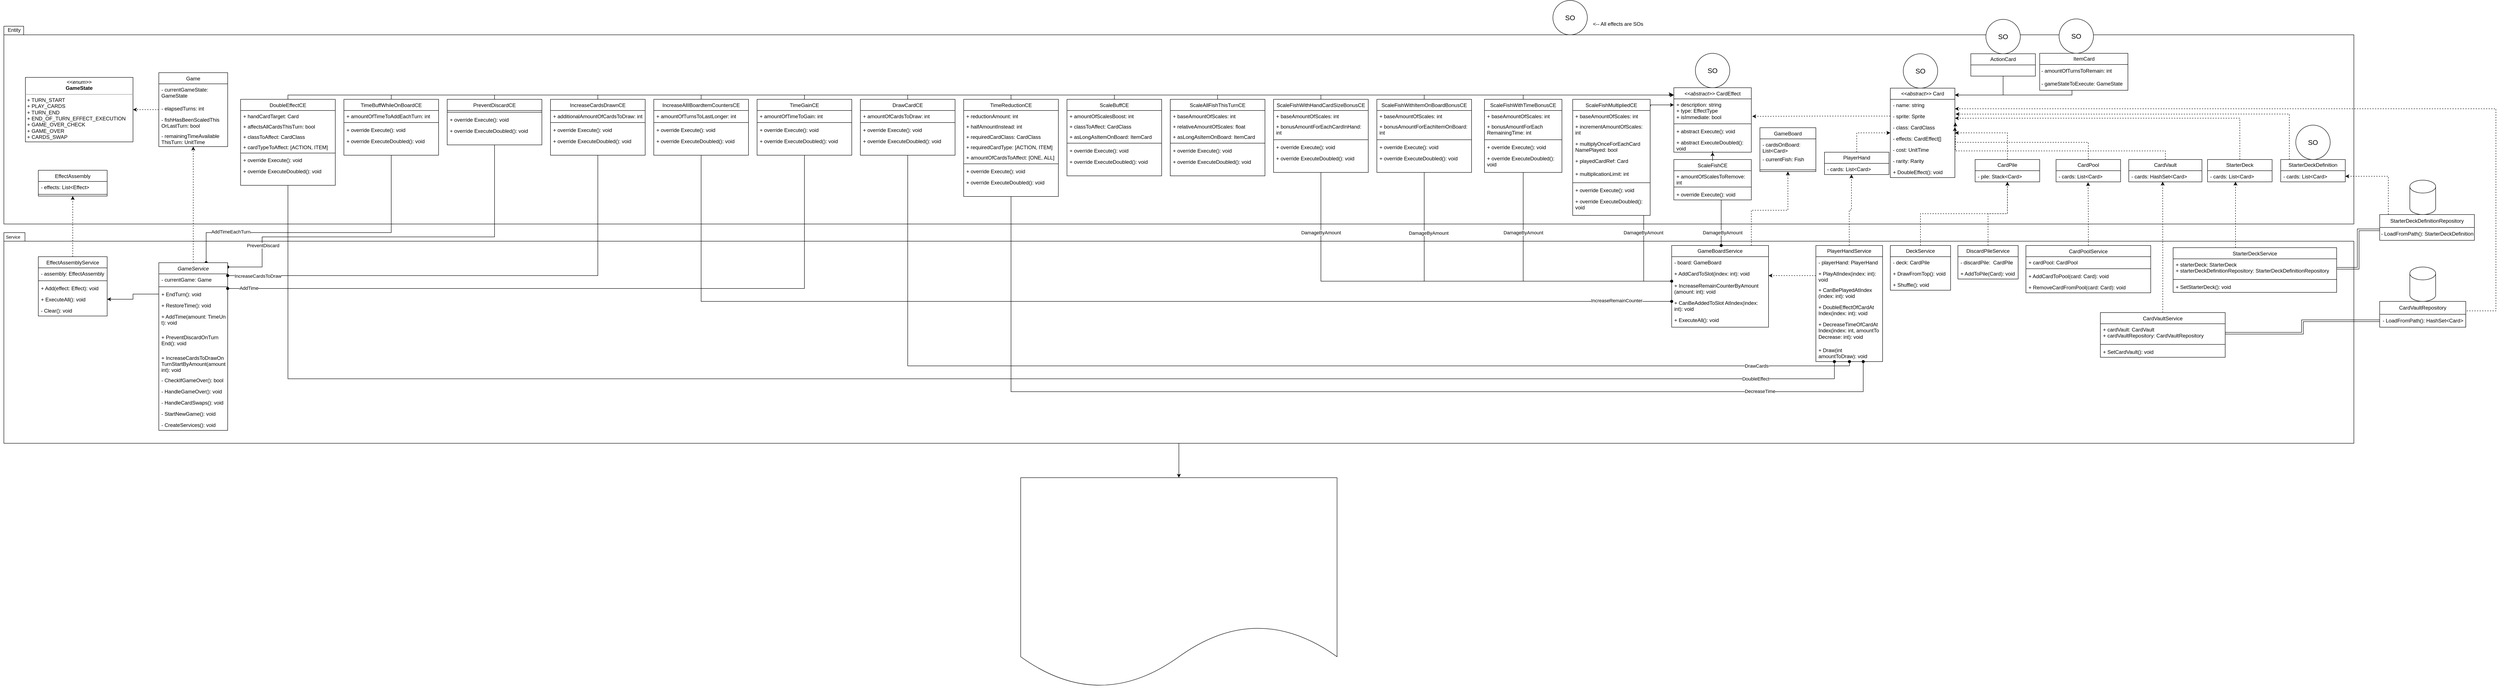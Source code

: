 <mxfile version="20.5.3" type="embed"><diagram id="C5RBs43oDa-KdzZeNtuy" name="Page-1"><mxGraphModel dx="5882" dy="1158" grid="1" gridSize="10" guides="1" tooltips="1" connect="1" arrows="1" fold="1" page="1" pageScale="1" pageWidth="827" pageHeight="1169" math="0" shadow="0"><root><mxCell id="WIyWlLk6GJQsqaUBKTNV-0"/><mxCell id="WIyWlLk6GJQsqaUBKTNV-1" parent="WIyWlLk6GJQsqaUBKTNV-0"/><mxCell id="dDIwDJEJSTGHqXr8lB01-47" value="" style="shape=folder;fontStyle=1;spacingTop=10;tabWidth=40;tabHeight=20;tabPosition=left;html=1;whiteSpace=wrap;" parent="WIyWlLk6GJQsqaUBKTNV-1" vertex="1"><mxGeometry x="-4330" y="670" width="5460" height="490" as="geometry"/></mxCell><mxCell id="dDIwDJEJSTGHqXr8lB01-43" value="" style="shape=folder;fontStyle=1;spacingTop=10;tabWidth=40;tabHeight=20;tabPosition=left;html=1;whiteSpace=wrap;" parent="WIyWlLk6GJQsqaUBKTNV-1" vertex="1"><mxGeometry x="-4330" y="190" width="5460" height="460" as="geometry"/></mxCell><mxCell id="dDIwDJEJSTGHqXr8lB01-5" style="edgeStyle=orthogonalEdgeStyle;rounded=0;orthogonalLoop=1;jettySize=auto;html=1;dashed=1;exitX=0.5;exitY=0;exitDx=0;exitDy=0;" parent="WIyWlLk6GJQsqaUBKTNV-1" source="qvqpCW7Pz-lQNfFqi8u_-4" target="dDIwDJEJSTGHqXr8lB01-2" edge="1"><mxGeometry relative="1" as="geometry"/></mxCell><mxCell id="qvqpCW7Pz-lQNfFqi8u_-4" value="CardPile" style="swimlane;fontStyle=0;childLayout=stackLayout;horizontal=1;startSize=26;fillColor=none;horizontalStack=0;resizeParent=1;resizeParentMax=0;resizeLast=0;collapsible=1;marginBottom=0;whiteSpace=wrap;html=1;" parent="WIyWlLk6GJQsqaUBKTNV-1" vertex="1"><mxGeometry x="250" y="500" width="150" height="52" as="geometry"/></mxCell><mxCell id="qvqpCW7Pz-lQNfFqi8u_-5" value="- pile: Stack&amp;lt;Card&amp;gt;" style="text;strokeColor=none;fillColor=none;align=left;verticalAlign=top;spacingLeft=4;spacingRight=4;overflow=hidden;rotatable=0;points=[[0,0.5],[1,0.5]];portConstraint=eastwest;whiteSpace=wrap;html=1;" parent="qvqpCW7Pz-lQNfFqi8u_-4" vertex="1"><mxGeometry y="26" width="150" height="26" as="geometry"/></mxCell><mxCell id="dDIwDJEJSTGHqXr8lB01-6" style="edgeStyle=orthogonalEdgeStyle;rounded=0;orthogonalLoop=1;jettySize=auto;html=1;dashed=1;exitX=0.5;exitY=0;exitDx=0;exitDy=0;" parent="WIyWlLk6GJQsqaUBKTNV-1" source="qvqpCW7Pz-lQNfFqi8u_-8" target="qvqpCW7Pz-lQNfFqi8u_-4" edge="1"><mxGeometry relative="1" as="geometry"/></mxCell><mxCell id="qvqpCW7Pz-lQNfFqi8u_-8" value="DeckService" style="swimlane;fontStyle=0;childLayout=stackLayout;horizontal=1;startSize=26;fillColor=none;horizontalStack=0;resizeParent=1;resizeParentMax=0;resizeLast=0;collapsible=1;marginBottom=0;whiteSpace=wrap;html=1;" parent="WIyWlLk6GJQsqaUBKTNV-1" vertex="1"><mxGeometry x="53" y="700" width="140" height="104" as="geometry"/></mxCell><mxCell id="qvqpCW7Pz-lQNfFqi8u_-9" value="- deck: CardPile" style="text;strokeColor=none;fillColor=none;align=left;verticalAlign=top;spacingLeft=4;spacingRight=4;overflow=hidden;rotatable=0;points=[[0,0.5],[1,0.5]];portConstraint=eastwest;whiteSpace=wrap;html=1;" parent="qvqpCW7Pz-lQNfFqi8u_-8" vertex="1"><mxGeometry y="26" width="140" height="26" as="geometry"/></mxCell><mxCell id="qvqpCW7Pz-lQNfFqi8u_-10" value="+ DrawFromTop(): void" style="text;strokeColor=none;fillColor=none;align=left;verticalAlign=top;spacingLeft=4;spacingRight=4;overflow=hidden;rotatable=0;points=[[0,0.5],[1,0.5]];portConstraint=eastwest;whiteSpace=wrap;html=1;" parent="qvqpCW7Pz-lQNfFqi8u_-8" vertex="1"><mxGeometry y="52" width="140" height="26" as="geometry"/></mxCell><mxCell id="qvqpCW7Pz-lQNfFqi8u_-11" value="+ Shuffle(): void" style="text;strokeColor=none;fillColor=none;align=left;verticalAlign=top;spacingLeft=4;spacingRight=4;overflow=hidden;rotatable=0;points=[[0,0.5],[1,0.5]];portConstraint=eastwest;whiteSpace=wrap;html=1;" parent="qvqpCW7Pz-lQNfFqi8u_-8" vertex="1"><mxGeometry y="78" width="140" height="26" as="geometry"/></mxCell><mxCell id="dDIwDJEJSTGHqXr8lB01-7" style="edgeStyle=orthogonalEdgeStyle;rounded=0;orthogonalLoop=1;jettySize=auto;html=1;dashed=1;" parent="WIyWlLk6GJQsqaUBKTNV-1" source="qvqpCW7Pz-lQNfFqi8u_-16" target="qvqpCW7Pz-lQNfFqi8u_-4" edge="1"><mxGeometry relative="1" as="geometry"/></mxCell><mxCell id="qvqpCW7Pz-lQNfFqi8u_-16" value="DiscardPileService" style="swimlane;fontStyle=0;childLayout=stackLayout;horizontal=1;startSize=26;fillColor=none;horizontalStack=0;resizeParent=1;resizeParentMax=0;resizeLast=0;collapsible=1;marginBottom=0;whiteSpace=wrap;html=1;" parent="WIyWlLk6GJQsqaUBKTNV-1" vertex="1"><mxGeometry x="210" y="700" width="140" height="78" as="geometry"/></mxCell><mxCell id="qvqpCW7Pz-lQNfFqi8u_-17" value="- discardPile:&amp;nbsp; CardPile" style="text;strokeColor=none;fillColor=none;align=left;verticalAlign=top;spacingLeft=4;spacingRight=4;overflow=hidden;rotatable=0;points=[[0,0.5],[1,0.5]];portConstraint=eastwest;whiteSpace=wrap;html=1;" parent="qvqpCW7Pz-lQNfFqi8u_-16" vertex="1"><mxGeometry y="26" width="140" height="26" as="geometry"/></mxCell><mxCell id="qvqpCW7Pz-lQNfFqi8u_-19" value="+ AddToPile(Card): void" style="text;strokeColor=none;fillColor=none;align=left;verticalAlign=top;spacingLeft=4;spacingRight=4;overflow=hidden;rotatable=0;points=[[0,0.5],[1,0.5]];portConstraint=eastwest;whiteSpace=wrap;html=1;" parent="qvqpCW7Pz-lQNfFqi8u_-16" vertex="1"><mxGeometry y="52" width="140" height="26" as="geometry"/></mxCell><mxCell id="9NOFG1vIKV7tSebcZaDs-65" style="edgeStyle=orthogonalEdgeStyle;rounded=0;orthogonalLoop=1;jettySize=auto;html=1;dashed=1;exitX=1;exitY=0.5;exitDx=0;exitDy=0;" parent="WIyWlLk6GJQsqaUBKTNV-1" edge="1"><mxGeometry relative="1" as="geometry"><mxPoint x="1390" y="862" as="sourcePoint"/><mxPoint x="203" y="382" as="targetPoint"/><Array as="points"><mxPoint x="1390" y="852"/><mxPoint x="1460" y="852"/><mxPoint x="1460" y="382"/></Array></mxGeometry></mxCell><mxCell id="qvqpCW7Pz-lQNfFqi8u_-26" value="CardVaultRepository" style="swimlane;fontStyle=0;childLayout=stackLayout;horizontal=1;startSize=30;fillColor=none;horizontalStack=0;resizeParent=1;resizeParentMax=0;resizeLast=0;collapsible=1;marginBottom=0;whiteSpace=wrap;html=1;" parent="WIyWlLk6GJQsqaUBKTNV-1" vertex="1"><mxGeometry x="1190" y="830" width="200" height="60" as="geometry"><mxRectangle x="620" y="30" width="150" height="30" as="alternateBounds"/></mxGeometry></mxCell><mxCell id="qvqpCW7Pz-lQNfFqi8u_-29" value="- LoadFromPath(): HashSet&amp;lt;Card&amp;gt;" style="text;html=1;align=center;verticalAlign=middle;resizable=0;points=[];autosize=1;strokeColor=none;fillColor=none;" parent="qvqpCW7Pz-lQNfFqi8u_-26" vertex="1"><mxGeometry y="30" width="200" height="30" as="geometry"/></mxCell><mxCell id="dDIwDJEJSTGHqXr8lB01-4" style="edgeStyle=orthogonalEdgeStyle;rounded=0;orthogonalLoop=1;jettySize=auto;html=1;dashed=1;exitX=0.5;exitY=0;exitDx=0;exitDy=0;" parent="WIyWlLk6GJQsqaUBKTNV-1" source="qvqpCW7Pz-lQNfFqi8u_-32" target="dDIwDJEJSTGHqXr8lB01-2" edge="1"><mxGeometry relative="1" as="geometry"/></mxCell><mxCell id="qvqpCW7Pz-lQNfFqi8u_-32" value="PlayerHand" style="swimlane;fontStyle=0;childLayout=stackLayout;horizontal=1;startSize=26;fillColor=none;horizontalStack=0;resizeParent=1;resizeParentMax=0;resizeLast=0;collapsible=1;marginBottom=0;whiteSpace=wrap;html=1;" parent="WIyWlLk6GJQsqaUBKTNV-1" vertex="1"><mxGeometry x="-100" y="483" width="150" height="52" as="geometry"/></mxCell><mxCell id="qvqpCW7Pz-lQNfFqi8u_-33" value="- cards: List&amp;lt;Card&amp;gt;" style="text;strokeColor=none;fillColor=none;align=left;verticalAlign=top;spacingLeft=4;spacingRight=4;overflow=hidden;rotatable=0;points=[[0,0.5],[1,0.5]];portConstraint=eastwest;whiteSpace=wrap;html=1;" parent="qvqpCW7Pz-lQNfFqi8u_-32" vertex="1"><mxGeometry y="26" width="150" height="26" as="geometry"/></mxCell><mxCell id="9NOFG1vIKV7tSebcZaDs-73" style="edgeStyle=orthogonalEdgeStyle;rounded=0;orthogonalLoop=1;jettySize=auto;html=1;entryX=0.418;entryY=0.992;entryDx=0;entryDy=0;entryPerimeter=0;dashed=1;" parent="WIyWlLk6GJQsqaUBKTNV-1" source="qvqpCW7Pz-lQNfFqi8u_-35" target="qvqpCW7Pz-lQNfFqi8u_-33" edge="1"><mxGeometry relative="1" as="geometry"/></mxCell><mxCell id="9NOFG1vIKV7tSebcZaDs-74" style="edgeStyle=orthogonalEdgeStyle;rounded=0;orthogonalLoop=1;jettySize=auto;html=1;dashed=1;" parent="WIyWlLk6GJQsqaUBKTNV-1" source="qvqpCW7Pz-lQNfFqi8u_-35" target="dDIwDJEJSTGHqXr8lB01-23" edge="1"><mxGeometry relative="1" as="geometry"><Array as="points"><mxPoint x="-200" y="770"/><mxPoint x="-200" y="770"/></Array></mxGeometry></mxCell><mxCell id="qvqpCW7Pz-lQNfFqi8u_-35" value="PlayerHandService" style="swimlane;fontStyle=0;childLayout=stackLayout;horizontal=1;startSize=26;fillColor=none;horizontalStack=0;resizeParent=1;resizeParentMax=0;resizeLast=0;collapsible=1;marginBottom=0;whiteSpace=wrap;html=1;" parent="WIyWlLk6GJQsqaUBKTNV-1" vertex="1"><mxGeometry x="-120" y="700" width="155" height="270" as="geometry"/></mxCell><mxCell id="qvqpCW7Pz-lQNfFqi8u_-36" value="- playerHand: PlayerHand" style="text;strokeColor=none;fillColor=none;align=left;verticalAlign=top;spacingLeft=4;spacingRight=4;overflow=hidden;rotatable=0;points=[[0,0.5],[1,0.5]];portConstraint=eastwest;whiteSpace=wrap;html=1;" parent="qvqpCW7Pz-lQNfFqi8u_-35" vertex="1"><mxGeometry y="26" width="155" height="26" as="geometry"/></mxCell><mxCell id="qvqpCW7Pz-lQNfFqi8u_-37" value="+ PlayAtIndex(index: int): void" style="text;strokeColor=none;fillColor=none;align=left;verticalAlign=top;spacingLeft=4;spacingRight=4;overflow=hidden;rotatable=0;points=[[0,0.5],[1,0.5]];portConstraint=eastwest;whiteSpace=wrap;html=1;" parent="qvqpCW7Pz-lQNfFqi8u_-35" vertex="1"><mxGeometry y="52" width="155" height="38" as="geometry"/></mxCell><mxCell id="qvqpCW7Pz-lQNfFqi8u_-39" value="+ CanBePlayedAtIndex&lt;br&gt;(index: int): void" style="text;strokeColor=none;fillColor=none;align=left;verticalAlign=top;spacingLeft=4;spacingRight=4;overflow=hidden;rotatable=0;points=[[0,0.5],[1,0.5]];portConstraint=eastwest;whiteSpace=wrap;html=1;" parent="qvqpCW7Pz-lQNfFqi8u_-35" vertex="1"><mxGeometry y="90" width="155" height="40" as="geometry"/></mxCell><mxCell id="jd7sBL_ZRLo0PxZRcB78-33" value="+ DoubleEffectOfCardAt Index(index: int): void" style="text;strokeColor=none;fillColor=none;align=left;verticalAlign=top;spacingLeft=4;spacingRight=4;overflow=hidden;rotatable=0;points=[[0,0.5],[1,0.5]];portConstraint=eastwest;whiteSpace=wrap;html=1;" parent="qvqpCW7Pz-lQNfFqi8u_-35" vertex="1"><mxGeometry y="130" width="155" height="40" as="geometry"/></mxCell><mxCell id="jd7sBL_ZRLo0PxZRcB78-66" value="+ DecreaseTimeOfCardAt Index(index: int, amountTo Decrease: int): void" style="text;strokeColor=none;fillColor=none;align=left;verticalAlign=top;spacingLeft=4;spacingRight=4;overflow=hidden;rotatable=0;points=[[0,0.5],[1,0.5]];portConstraint=eastwest;whiteSpace=wrap;html=1;" parent="qvqpCW7Pz-lQNfFqi8u_-35" vertex="1"><mxGeometry y="170" width="155" height="60" as="geometry"/></mxCell><mxCell id="4" value="+ Draw(int amountToDraw): void" style="text;strokeColor=none;fillColor=none;align=left;verticalAlign=top;spacingLeft=4;spacingRight=4;overflow=hidden;rotatable=0;points=[[0,0.5],[1,0.5]];portConstraint=eastwest;whiteSpace=wrap;html=1;" vertex="1" parent="qvqpCW7Pz-lQNfFqi8u_-35"><mxGeometry y="230" width="155" height="40" as="geometry"/></mxCell><mxCell id="dDIwDJEJSTGHqXr8lB01-2" value="&lt;i style=&quot;border-color: var(--border-color);&quot;&gt;&amp;lt;&amp;lt;abstract&amp;gt;&amp;gt;&amp;nbsp;&lt;/i&gt;Card" style="swimlane;fontStyle=0;childLayout=stackLayout;horizontal=1;startSize=26;fillColor=none;horizontalStack=0;resizeParent=1;resizeParentMax=0;resizeLast=0;collapsible=1;marginBottom=0;whiteSpace=wrap;html=1;" parent="WIyWlLk6GJQsqaUBKTNV-1" vertex="1"><mxGeometry x="53" y="334" width="150" height="208" as="geometry"/></mxCell><mxCell id="dDIwDJEJSTGHqXr8lB01-10" value="- name: string" style="text;strokeColor=none;fillColor=none;align=left;verticalAlign=top;spacingLeft=4;spacingRight=4;overflow=hidden;rotatable=0;points=[[0,0.5],[1,0.5]];portConstraint=eastwest;whiteSpace=wrap;html=1;" parent="dDIwDJEJSTGHqXr8lB01-2" vertex="1"><mxGeometry y="26" width="150" height="26" as="geometry"/></mxCell><mxCell id="dDIwDJEJSTGHqXr8lB01-11" value="- sprite: Sprite" style="text;strokeColor=none;fillColor=none;align=left;verticalAlign=top;spacingLeft=4;spacingRight=4;overflow=hidden;rotatable=0;points=[[0,0.5],[1,0.5]];portConstraint=eastwest;whiteSpace=wrap;html=1;" parent="dDIwDJEJSTGHqXr8lB01-2" vertex="1"><mxGeometry y="52" width="150" height="26" as="geometry"/></mxCell><mxCell id="FwULBE35Prdf7N5nhsue-0" value="- class: CardClass" style="text;strokeColor=none;fillColor=none;align=left;verticalAlign=top;spacingLeft=4;spacingRight=4;overflow=hidden;rotatable=0;points=[[0,0.5],[1,0.5]];portConstraint=eastwest;whiteSpace=wrap;html=1;" parent="dDIwDJEJSTGHqXr8lB01-2" vertex="1"><mxGeometry y="78" width="150" height="26" as="geometry"/></mxCell><mxCell id="kyEuraz-bxoVGQhwH_C7-1" value="- effects: CardEffect[]" style="text;strokeColor=none;fillColor=none;align=left;verticalAlign=top;spacingLeft=4;spacingRight=4;overflow=hidden;rotatable=0;points=[[0,0.5],[1,0.5]];portConstraint=eastwest;whiteSpace=wrap;html=1;" parent="dDIwDJEJSTGHqXr8lB01-2" vertex="1"><mxGeometry y="104" width="150" height="26" as="geometry"/></mxCell><mxCell id="kyEuraz-bxoVGQhwH_C7-23" value="- cost: UnitTime" style="text;strokeColor=none;fillColor=none;align=left;verticalAlign=top;spacingLeft=4;spacingRight=4;overflow=hidden;rotatable=0;points=[[0,0.5],[1,0.5]];portConstraint=eastwest;whiteSpace=wrap;html=1;" parent="dDIwDJEJSTGHqXr8lB01-2" vertex="1"><mxGeometry y="130" width="150" height="26" as="geometry"/></mxCell><mxCell id="kyEuraz-bxoVGQhwH_C7-35" value="- rarity: Rarity" style="text;strokeColor=none;fillColor=none;align=left;verticalAlign=top;spacingLeft=4;spacingRight=4;overflow=hidden;rotatable=0;points=[[0,0.5],[1,0.5]];portConstraint=eastwest;whiteSpace=wrap;html=1;" parent="dDIwDJEJSTGHqXr8lB01-2" vertex="1"><mxGeometry y="156" width="150" height="26" as="geometry"/></mxCell><mxCell id="jd7sBL_ZRLo0PxZRcB78-32" value="+ DoubleEffect(): void" style="text;strokeColor=none;fillColor=none;align=left;verticalAlign=top;spacingLeft=4;spacingRight=4;overflow=hidden;rotatable=0;points=[[0,0.5],[1,0.5]];portConstraint=eastwest;whiteSpace=wrap;html=1;" parent="dDIwDJEJSTGHqXr8lB01-2" vertex="1"><mxGeometry y="182" width="150" height="26" as="geometry"/></mxCell><mxCell id="jd7sBL_ZRLo0PxZRcB78-43" style="edgeStyle=orthogonalEdgeStyle;rounded=0;orthogonalLoop=1;jettySize=auto;html=1;dashed=1;" parent="WIyWlLk6GJQsqaUBKTNV-1" source="dDIwDJEJSTGHqXr8lB01-23" target="jd7sBL_ZRLo0PxZRcB78-39" edge="1"><mxGeometry relative="1" as="geometry"><Array as="points"><mxPoint x="-270" y="618"/><mxPoint x="-185" y="618"/></Array></mxGeometry></mxCell><mxCell id="dDIwDJEJSTGHqXr8lB01-23" value="GameBoardService" style="swimlane;fontStyle=0;childLayout=stackLayout;horizontal=1;startSize=26;fillColor=none;horizontalStack=0;resizeParent=1;resizeParentMax=0;resizeLast=0;collapsible=1;marginBottom=0;whiteSpace=wrap;html=1;" parent="WIyWlLk6GJQsqaUBKTNV-1" vertex="1"><mxGeometry x="-455" y="700" width="225" height="190" as="geometry"/></mxCell><mxCell id="dDIwDJEJSTGHqXr8lB01-24" value="- board: GameBoard" style="text;strokeColor=none;fillColor=none;align=left;verticalAlign=top;spacingLeft=4;spacingRight=4;overflow=hidden;rotatable=0;points=[[0,0.5],[1,0.5]];portConstraint=eastwest;whiteSpace=wrap;html=1;" parent="dDIwDJEJSTGHqXr8lB01-23" vertex="1"><mxGeometry y="26" width="225" height="26" as="geometry"/></mxCell><mxCell id="dDIwDJEJSTGHqXr8lB01-25" value="+ AddCardToSlot(index: int): void" style="text;strokeColor=none;fillColor=none;align=left;verticalAlign=top;spacingLeft=4;spacingRight=4;overflow=hidden;rotatable=0;points=[[0,0.5],[1,0.5]];portConstraint=eastwest;whiteSpace=wrap;html=1;" parent="dDIwDJEJSTGHqXr8lB01-23" vertex="1"><mxGeometry y="52" width="225" height="28" as="geometry"/></mxCell><mxCell id="jd7sBL_ZRLo0PxZRcB78-57" value="+ IncreaseRemainCounterByAmount (amount: int): void" style="text;strokeColor=none;fillColor=none;align=left;verticalAlign=top;spacingLeft=4;spacingRight=4;overflow=hidden;rotatable=0;points=[[0,0.5],[1,0.5]];portConstraint=eastwest;whiteSpace=wrap;html=1;" parent="dDIwDJEJSTGHqXr8lB01-23" vertex="1"><mxGeometry y="80" width="225" height="40" as="geometry"/></mxCell><mxCell id="dDIwDJEJSTGHqXr8lB01-26" value="+ CanBeAddedToSlot AtIndex(index: int): void" style="text;strokeColor=none;fillColor=none;align=left;verticalAlign=top;spacingLeft=4;spacingRight=4;overflow=hidden;rotatable=0;points=[[0,0.5],[1,0.5]];portConstraint=eastwest;whiteSpace=wrap;html=1;" parent="dDIwDJEJSTGHqXr8lB01-23" vertex="1"><mxGeometry y="120" width="225" height="40" as="geometry"/></mxCell><mxCell id="jd7sBL_ZRLo0PxZRcB78-45" value="+ ExecuteAll(): void" style="text;strokeColor=none;fillColor=none;align=left;verticalAlign=top;spacingLeft=4;spacingRight=4;overflow=hidden;rotatable=0;points=[[0,0.5],[1,0.5]];portConstraint=eastwest;whiteSpace=wrap;html=1;" parent="dDIwDJEJSTGHqXr8lB01-23" vertex="1"><mxGeometry y="160" width="225" height="30" as="geometry"/></mxCell><mxCell id="dDIwDJEJSTGHqXr8lB01-46" value="Entity" style="text;html=1;strokeColor=none;fillColor=none;align=center;verticalAlign=middle;whiteSpace=wrap;rounded=0;" parent="WIyWlLk6GJQsqaUBKTNV-1" vertex="1"><mxGeometry x="-4326" y="189" width="40" height="20" as="geometry"/></mxCell><mxCell id="dDIwDJEJSTGHqXr8lB01-48" value="Service" style="text;html=1;align=center;verticalAlign=middle;resizable=0;points=[];autosize=1;strokeColor=none;fillColor=none;fontSize=10;" parent="WIyWlLk6GJQsqaUBKTNV-1" vertex="1"><mxGeometry x="-4339" y="665" width="60" height="30" as="geometry"/></mxCell><mxCell id="dDIwDJEJSTGHqXr8lB01-51" value="" style="shape=cylinder3;whiteSpace=wrap;html=1;boundedLbl=1;backgroundOutline=1;size=15;" parent="WIyWlLk6GJQsqaUBKTNV-1" vertex="1"><mxGeometry x="1260" y="750" width="60" height="80" as="geometry"/></mxCell><mxCell id="kyEuraz-bxoVGQhwH_C7-42" value="&lt;i&gt;&lt;span style=&quot;font-weight: normal;&quot;&gt;&amp;lt;&amp;lt;abstract&amp;gt;&amp;gt;&lt;/span&gt;&amp;nbsp;&lt;/i&gt;&lt;span style=&quot;font-weight: normal;&quot;&gt;CardEffect&lt;/span&gt;" style="swimlane;fontStyle=1;align=center;verticalAlign=top;childLayout=stackLayout;horizontal=1;startSize=26;horizontalStack=0;resizeParent=1;resizeParentMax=0;resizeLast=0;collapsible=1;marginBottom=0;whiteSpace=wrap;html=1;" parent="WIyWlLk6GJQsqaUBKTNV-1" vertex="1"><mxGeometry x="-450" y="333" width="180" height="150" as="geometry"><mxRectangle x="-450" y="143" width="140" height="30" as="alternateBounds"/></mxGeometry></mxCell><mxCell id="kyEuraz-bxoVGQhwH_C7-43" value="+ description: string&lt;br&gt;+ type: EffectType&lt;br&gt;+ isImmediate: bool" style="text;strokeColor=none;fillColor=none;align=left;verticalAlign=top;spacingLeft=4;spacingRight=4;overflow=hidden;rotatable=0;points=[[0,0.5],[1,0.5]];portConstraint=eastwest;whiteSpace=wrap;html=1;" parent="kyEuraz-bxoVGQhwH_C7-42" vertex="1"><mxGeometry y="26" width="180" height="54" as="geometry"/></mxCell><mxCell id="kyEuraz-bxoVGQhwH_C7-44" value="" style="line;strokeWidth=1;fillColor=none;align=left;verticalAlign=middle;spacingTop=-1;spacingLeft=3;spacingRight=3;rotatable=0;labelPosition=right;points=[];portConstraint=eastwest;strokeColor=inherit;" parent="kyEuraz-bxoVGQhwH_C7-42" vertex="1"><mxGeometry y="80" width="180" height="8" as="geometry"/></mxCell><mxCell id="kyEuraz-bxoVGQhwH_C7-45" value="+ abstract Execute(): void" style="text;strokeColor=none;fillColor=none;align=left;verticalAlign=top;spacingLeft=4;spacingRight=4;overflow=hidden;rotatable=0;points=[[0,0.5],[1,0.5]];portConstraint=eastwest;whiteSpace=wrap;html=1;" parent="kyEuraz-bxoVGQhwH_C7-42" vertex="1"><mxGeometry y="88" width="180" height="26" as="geometry"/></mxCell><mxCell id="jd7sBL_ZRLo0PxZRcB78-10" value="+ abstract ExecuteDoubled(): void" style="text;strokeColor=none;fillColor=none;align=left;verticalAlign=top;spacingLeft=4;spacingRight=4;overflow=hidden;rotatable=0;points=[[0,0.5],[1,0.5]];portConstraint=eastwest;whiteSpace=wrap;html=1;" parent="kyEuraz-bxoVGQhwH_C7-42" vertex="1"><mxGeometry y="114" width="180" height="36" as="geometry"/></mxCell><mxCell id="kyEuraz-bxoVGQhwH_C7-54" style="edgeStyle=orthogonalEdgeStyle;rounded=0;orthogonalLoop=1;jettySize=auto;html=1;entryX=1.012;entryY=0.752;entryDx=0;entryDy=0;entryPerimeter=0;dashed=1;" parent="WIyWlLk6GJQsqaUBKTNV-1" source="dDIwDJEJSTGHqXr8lB01-11" target="kyEuraz-bxoVGQhwH_C7-43" edge="1"><mxGeometry relative="1" as="geometry"/></mxCell><mxCell id="9NOFG1vIKV7tSebcZaDs-66" style="edgeStyle=orthogonalEdgeStyle;rounded=0;orthogonalLoop=1;jettySize=auto;html=1;entryX=0.463;entryY=0.981;entryDx=0;entryDy=0;entryPerimeter=0;dashed=1;" parent="WIyWlLk6GJQsqaUBKTNV-1" source="9NOFG1vIKV7tSebcZaDs-21" target="9NOFG1vIKV7tSebcZaDs-27" edge="1"><mxGeometry relative="1" as="geometry"/></mxCell><mxCell id="9NOFG1vIKV7tSebcZaDs-21" value="&lt;span style=&quot;font-weight: normal;&quot;&gt;CardVaultService&lt;/span&gt;" style="swimlane;fontStyle=1;align=center;verticalAlign=top;childLayout=stackLayout;horizontal=1;startSize=26;horizontalStack=0;resizeParent=1;resizeParentMax=0;resizeLast=0;collapsible=1;marginBottom=0;whiteSpace=wrap;html=1;" parent="WIyWlLk6GJQsqaUBKTNV-1" vertex="1"><mxGeometry x="541" y="856" width="290" height="104" as="geometry"/></mxCell><mxCell id="9NOFG1vIKV7tSebcZaDs-22" value="+ cardVault: CardVault&lt;br&gt;+ cardVaultRepository: CardVaultRepository" style="text;strokeColor=none;fillColor=none;align=left;verticalAlign=top;spacingLeft=4;spacingRight=4;overflow=hidden;rotatable=0;points=[[0,0.5],[1,0.5]];portConstraint=eastwest;whiteSpace=wrap;html=1;" parent="9NOFG1vIKV7tSebcZaDs-21" vertex="1"><mxGeometry y="26" width="290" height="44" as="geometry"/></mxCell><mxCell id="9NOFG1vIKV7tSebcZaDs-23" value="" style="line;strokeWidth=1;fillColor=none;align=left;verticalAlign=middle;spacingTop=-1;spacingLeft=3;spacingRight=3;rotatable=0;labelPosition=right;points=[];portConstraint=eastwest;strokeColor=inherit;" parent="9NOFG1vIKV7tSebcZaDs-21" vertex="1"><mxGeometry y="70" width="290" height="8" as="geometry"/></mxCell><mxCell id="9NOFG1vIKV7tSebcZaDs-24" value="+ SetCardVault(): void" style="text;strokeColor=none;fillColor=none;align=left;verticalAlign=top;spacingLeft=4;spacingRight=4;overflow=hidden;rotatable=0;points=[[0,0.5],[1,0.5]];portConstraint=eastwest;whiteSpace=wrap;html=1;" parent="9NOFG1vIKV7tSebcZaDs-21" vertex="1"><mxGeometry y="78" width="290" height="26" as="geometry"/></mxCell><mxCell id="9NOFG1vIKV7tSebcZaDs-80" style="edgeStyle=orthogonalEdgeStyle;rounded=0;orthogonalLoop=1;jettySize=auto;html=1;entryX=1.007;entryY=0.077;entryDx=0;entryDy=0;entryPerimeter=0;dashed=1;" parent="WIyWlLk6GJQsqaUBKTNV-1" source="9NOFG1vIKV7tSebcZaDs-26" edge="1"><mxGeometry relative="1" as="geometry"><mxPoint x="204.05" y="414.002" as="targetPoint"/><Array as="points"><mxPoint x="692" y="480"/><mxPoint x="204" y="480"/></Array></mxGeometry></mxCell><mxCell id="9NOFG1vIKV7tSebcZaDs-26" value="CardVault" style="swimlane;fontStyle=0;childLayout=stackLayout;horizontal=1;startSize=26;fillColor=none;horizontalStack=0;resizeParent=1;resizeParentMax=0;resizeLast=0;collapsible=1;marginBottom=0;whiteSpace=wrap;html=1;" parent="WIyWlLk6GJQsqaUBKTNV-1" vertex="1"><mxGeometry x="607" y="500" width="170" height="52" as="geometry"/></mxCell><mxCell id="9NOFG1vIKV7tSebcZaDs-27" value="- cards: HashSet&amp;lt;Card&amp;gt;" style="text;strokeColor=none;fillColor=none;align=left;verticalAlign=top;spacingLeft=4;spacingRight=4;overflow=hidden;rotatable=0;points=[[0,0.5],[1,0.5]];portConstraint=eastwest;whiteSpace=wrap;html=1;" parent="9NOFG1vIKV7tSebcZaDs-26" vertex="1"><mxGeometry y="26" width="170" height="26" as="geometry"/></mxCell><mxCell id="9NOFG1vIKV7tSebcZaDs-30" style="edgeStyle=orthogonalEdgeStyle;rounded=0;orthogonalLoop=1;jettySize=auto;html=1;shape=link;" parent="WIyWlLk6GJQsqaUBKTNV-1" source="9NOFG1vIKV7tSebcZaDs-22" target="qvqpCW7Pz-lQNfFqi8u_-29" edge="1"><mxGeometry relative="1" as="geometry"/></mxCell><mxCell id="9NOFG1vIKV7tSebcZaDs-77" style="edgeStyle=orthogonalEdgeStyle;rounded=0;orthogonalLoop=1;jettySize=auto;html=1;dashed=1;" parent="WIyWlLk6GJQsqaUBKTNV-1" source="9NOFG1vIKV7tSebcZaDs-31" edge="1"><mxGeometry relative="1" as="geometry"><mxPoint x="203" y="425.048" as="targetPoint"/><Array as="points"><mxPoint x="513" y="460"/><mxPoint x="203" y="460"/></Array></mxGeometry></mxCell><mxCell id="9NOFG1vIKV7tSebcZaDs-31" value="CardPool" style="swimlane;fontStyle=0;childLayout=stackLayout;horizontal=1;startSize=26;fillColor=none;horizontalStack=0;resizeParent=1;resizeParentMax=0;resizeLast=0;collapsible=1;marginBottom=0;whiteSpace=wrap;html=1;" parent="WIyWlLk6GJQsqaUBKTNV-1" vertex="1"><mxGeometry x="438" y="500" width="150" height="52" as="geometry"/></mxCell><mxCell id="9NOFG1vIKV7tSebcZaDs-32" value="- cards: List&amp;lt;Card&amp;gt;" style="text;strokeColor=none;fillColor=none;align=left;verticalAlign=top;spacingLeft=4;spacingRight=4;overflow=hidden;rotatable=0;points=[[0,0.5],[1,0.5]];portConstraint=eastwest;whiteSpace=wrap;html=1;" parent="9NOFG1vIKV7tSebcZaDs-31" vertex="1"><mxGeometry y="26" width="150" height="26" as="geometry"/></mxCell><mxCell id="9NOFG1vIKV7tSebcZaDs-41" style="edgeStyle=orthogonalEdgeStyle;rounded=0;orthogonalLoop=1;jettySize=auto;html=1;entryX=0.496;entryY=1.032;entryDx=0;entryDy=0;entryPerimeter=0;dashed=1;" parent="WIyWlLk6GJQsqaUBKTNV-1" source="9NOFG1vIKV7tSebcZaDs-33" target="9NOFG1vIKV7tSebcZaDs-32" edge="1"><mxGeometry relative="1" as="geometry"/></mxCell><mxCell id="9NOFG1vIKV7tSebcZaDs-33" value="&lt;span style=&quot;font-weight: normal;&quot;&gt;CardPoolService&lt;/span&gt;" style="swimlane;fontStyle=1;align=center;verticalAlign=top;childLayout=stackLayout;horizontal=1;startSize=26;horizontalStack=0;resizeParent=1;resizeParentMax=0;resizeLast=0;collapsible=1;marginBottom=0;whiteSpace=wrap;html=1;" parent="WIyWlLk6GJQsqaUBKTNV-1" vertex="1"><mxGeometry x="368" y="700" width="290" height="110" as="geometry"/></mxCell><mxCell id="9NOFG1vIKV7tSebcZaDs-34" value="+ cardPool:&amp;nbsp;CardPool" style="text;strokeColor=none;fillColor=none;align=left;verticalAlign=top;spacingLeft=4;spacingRight=4;overflow=hidden;rotatable=0;points=[[0,0.5],[1,0.5]];portConstraint=eastwest;whiteSpace=wrap;html=1;" parent="9NOFG1vIKV7tSebcZaDs-33" vertex="1"><mxGeometry y="26" width="290" height="24" as="geometry"/></mxCell><mxCell id="9NOFG1vIKV7tSebcZaDs-35" value="" style="line;strokeWidth=1;fillColor=none;align=left;verticalAlign=middle;spacingTop=-1;spacingLeft=3;spacingRight=3;rotatable=0;labelPosition=right;points=[];portConstraint=eastwest;strokeColor=inherit;" parent="9NOFG1vIKV7tSebcZaDs-33" vertex="1"><mxGeometry y="50" width="290" height="8" as="geometry"/></mxCell><mxCell id="9NOFG1vIKV7tSebcZaDs-36" value="+ AddCardToPool(card: Card): void" style="text;strokeColor=none;fillColor=none;align=left;verticalAlign=top;spacingLeft=4;spacingRight=4;overflow=hidden;rotatable=0;points=[[0,0.5],[1,0.5]];portConstraint=eastwest;whiteSpace=wrap;html=1;" parent="9NOFG1vIKV7tSebcZaDs-33" vertex="1"><mxGeometry y="58" width="290" height="26" as="geometry"/></mxCell><mxCell id="9NOFG1vIKV7tSebcZaDs-62" value="+ RemoveCardFromPool(card: Card): void" style="text;strokeColor=none;fillColor=none;align=left;verticalAlign=top;spacingLeft=4;spacingRight=4;overflow=hidden;rotatable=0;points=[[0,0.5],[1,0.5]];portConstraint=eastwest;whiteSpace=wrap;html=1;" parent="9NOFG1vIKV7tSebcZaDs-33" vertex="1"><mxGeometry y="84" width="290" height="26" as="geometry"/></mxCell><mxCell id="9NOFG1vIKV7tSebcZaDs-81" style="edgeStyle=orthogonalEdgeStyle;rounded=0;orthogonalLoop=1;jettySize=auto;html=1;entryX=1.001;entryY=0.69;entryDx=0;entryDy=0;entryPerimeter=0;dashed=1;" parent="WIyWlLk6GJQsqaUBKTNV-1" source="9NOFG1vIKV7tSebcZaDs-37" target="dDIwDJEJSTGHqXr8lB01-11" edge="1"><mxGeometry relative="1" as="geometry"/></mxCell><mxCell id="9NOFG1vIKV7tSebcZaDs-37" value="StarterDeck" style="swimlane;fontStyle=0;childLayout=stackLayout;horizontal=1;startSize=26;fillColor=none;horizontalStack=0;resizeParent=1;resizeParentMax=0;resizeLast=0;collapsible=1;marginBottom=0;whiteSpace=wrap;html=1;" parent="WIyWlLk6GJQsqaUBKTNV-1" vertex="1"><mxGeometry x="790" y="500" width="150" height="52" as="geometry"/></mxCell><mxCell id="9NOFG1vIKV7tSebcZaDs-38" value="- cards: List&amp;lt;Card&amp;gt;" style="text;strokeColor=none;fillColor=none;align=left;verticalAlign=top;spacingLeft=4;spacingRight=4;overflow=hidden;rotatable=0;points=[[0,0.5],[1,0.5]];portConstraint=eastwest;whiteSpace=wrap;html=1;" parent="9NOFG1vIKV7tSebcZaDs-37" vertex="1"><mxGeometry y="26" width="150" height="26" as="geometry"/></mxCell><mxCell id="9NOFG1vIKV7tSebcZaDs-42" value="" style="shape=cylinder3;whiteSpace=wrap;html=1;boundedLbl=1;backgroundOutline=1;size=15;" parent="WIyWlLk6GJQsqaUBKTNV-1" vertex="1"><mxGeometry x="1260" y="548" width="60" height="80" as="geometry"/></mxCell><mxCell id="9NOFG1vIKV7tSebcZaDs-63" style="edgeStyle=orthogonalEdgeStyle;rounded=0;orthogonalLoop=1;jettySize=auto;html=1;dashed=1;" parent="WIyWlLk6GJQsqaUBKTNV-1" source="9NOFG1vIKV7tSebcZaDs-43" target="9NOFG1vIKV7tSebcZaDs-59" edge="1"><mxGeometry relative="1" as="geometry"><Array as="points"><mxPoint x="1210" y="539"/></Array></mxGeometry></mxCell><mxCell id="9NOFG1vIKV7tSebcZaDs-43" value="StarterDeckDefinitionRepository" style="swimlane;fontStyle=0;childLayout=stackLayout;horizontal=1;startSize=30;fillColor=none;horizontalStack=0;resizeParent=1;resizeParentMax=0;resizeLast=0;collapsible=1;marginBottom=0;whiteSpace=wrap;html=1;" parent="WIyWlLk6GJQsqaUBKTNV-1" vertex="1"><mxGeometry x="1190" y="628" width="220" height="60" as="geometry"><mxRectangle x="620" y="30" width="150" height="30" as="alternateBounds"/></mxGeometry></mxCell><mxCell id="9NOFG1vIKV7tSebcZaDs-44" value="- LoadFromPath(): StarterDeckDefinition" style="text;html=1;align=center;verticalAlign=middle;resizable=0;points=[];autosize=1;strokeColor=none;fillColor=none;" parent="9NOFG1vIKV7tSebcZaDs-43" vertex="1"><mxGeometry y="30" width="220" height="30" as="geometry"/></mxCell><mxCell id="9NOFG1vIKV7tSebcZaDs-53" style="edgeStyle=orthogonalEdgeStyle;rounded=0;orthogonalLoop=1;jettySize=auto;html=1;entryX=0.433;entryY=0.981;entryDx=0;entryDy=0;entryPerimeter=0;dashed=1;" parent="WIyWlLk6GJQsqaUBKTNV-1" source="9NOFG1vIKV7tSebcZaDs-47" target="9NOFG1vIKV7tSebcZaDs-38" edge="1"><mxGeometry relative="1" as="geometry"><Array as="points"><mxPoint x="855" y="670"/><mxPoint x="855" y="670"/></Array></mxGeometry></mxCell><mxCell id="9NOFG1vIKV7tSebcZaDs-47" value="&lt;span style=&quot;font-weight: normal;&quot;&gt;StarterDeckService&lt;/span&gt;" style="swimlane;fontStyle=1;align=center;verticalAlign=top;childLayout=stackLayout;horizontal=1;startSize=26;horizontalStack=0;resizeParent=1;resizeParentMax=0;resizeLast=0;collapsible=1;marginBottom=0;whiteSpace=wrap;html=1;" parent="WIyWlLk6GJQsqaUBKTNV-1" vertex="1"><mxGeometry x="710" y="705" width="380" height="104" as="geometry"/></mxCell><mxCell id="9NOFG1vIKV7tSebcZaDs-48" value="+ starterDeck: StarterDeck&lt;br&gt;+ starterDeckDefinitionRepository:&amp;nbsp;StarterDeckDefinitionRepository" style="text;strokeColor=none;fillColor=none;align=left;verticalAlign=top;spacingLeft=4;spacingRight=4;overflow=hidden;rotatable=0;points=[[0,0.5],[1,0.5]];portConstraint=eastwest;whiteSpace=wrap;html=1;" parent="9NOFG1vIKV7tSebcZaDs-47" vertex="1"><mxGeometry y="26" width="380" height="44" as="geometry"/></mxCell><mxCell id="9NOFG1vIKV7tSebcZaDs-49" value="" style="line;strokeWidth=1;fillColor=none;align=left;verticalAlign=middle;spacingTop=-1;spacingLeft=3;spacingRight=3;rotatable=0;labelPosition=right;points=[];portConstraint=eastwest;strokeColor=inherit;" parent="9NOFG1vIKV7tSebcZaDs-47" vertex="1"><mxGeometry y="70" width="380" height="8" as="geometry"/></mxCell><mxCell id="9NOFG1vIKV7tSebcZaDs-50" value="+ SetStarterDeck(): void" style="text;strokeColor=none;fillColor=none;align=left;verticalAlign=top;spacingLeft=4;spacingRight=4;overflow=hidden;rotatable=0;points=[[0,0.5],[1,0.5]];portConstraint=eastwest;whiteSpace=wrap;html=1;" parent="9NOFG1vIKV7tSebcZaDs-47" vertex="1"><mxGeometry y="78" width="380" height="26" as="geometry"/></mxCell><mxCell id="9NOFG1vIKV7tSebcZaDs-82" style="edgeStyle=orthogonalEdgeStyle;rounded=0;orthogonalLoop=1;jettySize=auto;html=1;entryX=1.01;entryY=0.321;entryDx=0;entryDy=0;entryPerimeter=0;dashed=1;" parent="WIyWlLk6GJQsqaUBKTNV-1" source="9NOFG1vIKV7tSebcZaDs-58" target="dDIwDJEJSTGHqXr8lB01-11" edge="1"><mxGeometry relative="1" as="geometry"><Array as="points"><mxPoint x="980" y="394"/></Array></mxGeometry></mxCell><mxCell id="9NOFG1vIKV7tSebcZaDs-58" value="StarterDeckDefinition" style="swimlane;fontStyle=0;childLayout=stackLayout;horizontal=1;startSize=26;fillColor=none;horizontalStack=0;resizeParent=1;resizeParentMax=0;resizeLast=0;collapsible=1;marginBottom=0;whiteSpace=wrap;html=1;" parent="WIyWlLk6GJQsqaUBKTNV-1" vertex="1"><mxGeometry x="960" y="500" width="150" height="52" as="geometry"/></mxCell><mxCell id="9NOFG1vIKV7tSebcZaDs-59" value="- cards: List&amp;lt;Card&amp;gt;" style="text;strokeColor=none;fillColor=none;align=left;verticalAlign=top;spacingLeft=4;spacingRight=4;overflow=hidden;rotatable=0;points=[[0,0.5],[1,0.5]];portConstraint=eastwest;whiteSpace=wrap;html=1;" parent="9NOFG1vIKV7tSebcZaDs-58" vertex="1"><mxGeometry y="26" width="150" height="26" as="geometry"/></mxCell><mxCell id="9NOFG1vIKV7tSebcZaDs-60" value="SO" style="ellipse;shape=umlEntity;whiteSpace=wrap;html=1;fontSize=16;" parent="WIyWlLk6GJQsqaUBKTNV-1" vertex="1"><mxGeometry x="995" y="420" width="80" height="80" as="geometry"/></mxCell><mxCell id="9NOFG1vIKV7tSebcZaDs-61" style="edgeStyle=orthogonalEdgeStyle;rounded=0;orthogonalLoop=1;jettySize=auto;html=1;shape=link;entryX=0;entryY=0.183;entryDx=0;entryDy=0;entryPerimeter=0;" parent="WIyWlLk6GJQsqaUBKTNV-1" source="9NOFG1vIKV7tSebcZaDs-48" target="9NOFG1vIKV7tSebcZaDs-44" edge="1"><mxGeometry relative="1" as="geometry"/></mxCell><mxCell id="glfExYMYrv6Kglk-eBwV-0" value="SO" style="ellipse;shape=umlEntity;whiteSpace=wrap;html=1;fontSize=16;" parent="WIyWlLk6GJQsqaUBKTNV-1" vertex="1"><mxGeometry x="-731" y="130" width="80" height="80" as="geometry"/></mxCell><mxCell id="glfExYMYrv6Kglk-eBwV-1" value="&amp;lt;-- All effects are SOs" style="text;html=1;align=center;verticalAlign=middle;resizable=0;points=[];autosize=1;strokeColor=none;fillColor=none;" parent="WIyWlLk6GJQsqaUBKTNV-1" vertex="1"><mxGeometry x="-650" y="170" width="140" height="30" as="geometry"/></mxCell><mxCell id="glfExYMYrv6Kglk-eBwV-11" style="edgeStyle=orthogonalEdgeStyle;rounded=0;orthogonalLoop=1;jettySize=auto;html=1;endArrow=oval;endFill=1;" parent="WIyWlLk6GJQsqaUBKTNV-1" source="glfExYMYrv6Kglk-eBwV-5" target="dDIwDJEJSTGHqXr8lB01-23" edge="1"><mxGeometry relative="1" as="geometry"><Array as="points"><mxPoint x="-340" y="660"/><mxPoint x="-340" y="660"/></Array></mxGeometry></mxCell><mxCell id="glfExYMYrv6Kglk-eBwV-12" value="DamageByAmount" style="edgeLabel;html=1;align=center;verticalAlign=middle;resizable=0;points=[];" parent="glfExYMYrv6Kglk-eBwV-11" vertex="1" connectable="0"><mxGeometry x="-0.689" y="1" relative="1" as="geometry"><mxPoint x="2" y="59" as="offset"/></mxGeometry></mxCell><mxCell id="glfExYMYrv6Kglk-eBwV-5" value="&lt;span style=&quot;font-weight: 400;&quot;&gt;ScaleFishCE&lt;/span&gt;" style="swimlane;fontStyle=1;align=center;verticalAlign=top;childLayout=stackLayout;horizontal=1;startSize=26;horizontalStack=0;resizeParent=1;resizeParentMax=0;resizeLast=0;collapsible=1;marginBottom=0;whiteSpace=wrap;html=1;" parent="WIyWlLk6GJQsqaUBKTNV-1" vertex="1"><mxGeometry x="-450" y="500" width="180" height="94" as="geometry"><mxRectangle x="-450" y="143" width="140" height="30" as="alternateBounds"/></mxGeometry></mxCell><mxCell id="glfExYMYrv6Kglk-eBwV-6" value="+ amountOfScalesToRemove:&lt;br&gt;int" style="text;strokeColor=none;fillColor=none;align=left;verticalAlign=top;spacingLeft=4;spacingRight=4;overflow=hidden;rotatable=0;points=[[0,0.5],[1,0.5]];portConstraint=eastwest;whiteSpace=wrap;html=1;" parent="glfExYMYrv6Kglk-eBwV-5" vertex="1"><mxGeometry y="26" width="180" height="34" as="geometry"/></mxCell><mxCell id="glfExYMYrv6Kglk-eBwV-7" value="" style="line;strokeWidth=1;fillColor=none;align=left;verticalAlign=middle;spacingTop=-1;spacingLeft=3;spacingRight=3;rotatable=0;labelPosition=right;points=[];portConstraint=eastwest;strokeColor=inherit;" parent="glfExYMYrv6Kglk-eBwV-5" vertex="1"><mxGeometry y="60" width="180" height="8" as="geometry"/></mxCell><mxCell id="glfExYMYrv6Kglk-eBwV-8" value="+ override Execute(): void" style="text;strokeColor=none;fillColor=none;align=left;verticalAlign=top;spacingLeft=4;spacingRight=4;overflow=hidden;rotatable=0;points=[[0,0.5],[1,0.5]];portConstraint=eastwest;whiteSpace=wrap;html=1;" parent="glfExYMYrv6Kglk-eBwV-5" vertex="1"><mxGeometry y="68" width="180" height="26" as="geometry"/></mxCell><mxCell id="glfExYMYrv6Kglk-eBwV-9" style="edgeStyle=orthogonalEdgeStyle;rounded=0;orthogonalLoop=1;jettySize=auto;html=1;" parent="WIyWlLk6GJQsqaUBKTNV-1" source="glfExYMYrv6Kglk-eBwV-5" target="kyEuraz-bxoVGQhwH_C7-42" edge="1"><mxGeometry relative="1" as="geometry"/></mxCell><mxCell id="glfExYMYrv6Kglk-eBwV-13" value="&lt;span style=&quot;font-weight: 400;&quot;&gt;ScaleFishMultipliedCE&lt;/span&gt;" style="swimlane;fontStyle=1;align=center;verticalAlign=top;childLayout=stackLayout;horizontal=1;startSize=26;horizontalStack=0;resizeParent=1;resizeParentMax=0;resizeLast=0;collapsible=1;marginBottom=0;whiteSpace=wrap;html=1;" parent="WIyWlLk6GJQsqaUBKTNV-1" vertex="1"><mxGeometry x="-685" y="360" width="180" height="270" as="geometry"><mxRectangle x="-450" y="143" width="140" height="30" as="alternateBounds"/></mxGeometry></mxCell><mxCell id="glfExYMYrv6Kglk-eBwV-14" value="+ baseAmountOfScales: int" style="text;strokeColor=none;fillColor=none;align=left;verticalAlign=top;spacingLeft=4;spacingRight=4;overflow=hidden;rotatable=0;points=[[0,0.5],[1,0.5]];portConstraint=eastwest;whiteSpace=wrap;html=1;" parent="glfExYMYrv6Kglk-eBwV-13" vertex="1"><mxGeometry y="26" width="180" height="24" as="geometry"/></mxCell><mxCell id="glfExYMYrv6Kglk-eBwV-17" value="+ incrementAmountOfScales: int" style="text;strokeColor=none;fillColor=none;align=left;verticalAlign=top;spacingLeft=4;spacingRight=4;overflow=hidden;rotatable=0;points=[[0,0.5],[1,0.5]];portConstraint=eastwest;whiteSpace=wrap;html=1;" parent="glfExYMYrv6Kglk-eBwV-13" vertex="1"><mxGeometry y="50" width="180" height="40" as="geometry"/></mxCell><mxCell id="glfExYMYrv6Kglk-eBwV-18" value="+ multiplyOnceForEachCard NamePlayed: bool" style="text;strokeColor=none;fillColor=none;align=left;verticalAlign=top;spacingLeft=4;spacingRight=4;overflow=hidden;rotatable=0;points=[[0,0.5],[1,0.5]];portConstraint=eastwest;whiteSpace=wrap;html=1;" parent="glfExYMYrv6Kglk-eBwV-13" vertex="1"><mxGeometry y="90" width="180" height="40" as="geometry"/></mxCell><mxCell id="glfExYMYrv6Kglk-eBwV-20" value="+ playedCardRef: Card" style="text;strokeColor=none;fillColor=none;align=left;verticalAlign=top;spacingLeft=4;spacingRight=4;overflow=hidden;rotatable=0;points=[[0,0.5],[1,0.5]];portConstraint=eastwest;whiteSpace=wrap;html=1;" parent="glfExYMYrv6Kglk-eBwV-13" vertex="1"><mxGeometry y="130" width="180" height="30" as="geometry"/></mxCell><mxCell id="glfExYMYrv6Kglk-eBwV-19" value="+ multiplicationLimit: int" style="text;strokeColor=none;fillColor=none;align=left;verticalAlign=top;spacingLeft=4;spacingRight=4;overflow=hidden;rotatable=0;points=[[0,0.5],[1,0.5]];portConstraint=eastwest;whiteSpace=wrap;html=1;" parent="glfExYMYrv6Kglk-eBwV-13" vertex="1"><mxGeometry y="160" width="180" height="30" as="geometry"/></mxCell><mxCell id="glfExYMYrv6Kglk-eBwV-15" value="" style="line;strokeWidth=1;fillColor=none;align=left;verticalAlign=middle;spacingTop=-1;spacingLeft=3;spacingRight=3;rotatable=0;labelPosition=right;points=[];portConstraint=eastwest;strokeColor=inherit;" parent="glfExYMYrv6Kglk-eBwV-13" vertex="1"><mxGeometry y="190" width="180" height="8" as="geometry"/></mxCell><mxCell id="glfExYMYrv6Kglk-eBwV-16" value="+ override Execute(): void" style="text;strokeColor=none;fillColor=none;align=left;verticalAlign=top;spacingLeft=4;spacingRight=4;overflow=hidden;rotatable=0;points=[[0,0.5],[1,0.5]];portConstraint=eastwest;whiteSpace=wrap;html=1;" parent="glfExYMYrv6Kglk-eBwV-13" vertex="1"><mxGeometry y="198" width="180" height="26" as="geometry"/></mxCell><mxCell id="jd7sBL_ZRLo0PxZRcB78-11" value="+ override ExecuteDoubled(): void" style="text;strokeColor=none;fillColor=none;align=left;verticalAlign=top;spacingLeft=4;spacingRight=4;overflow=hidden;rotatable=0;points=[[0,0.5],[1,0.5]];portConstraint=eastwest;whiteSpace=wrap;html=1;" parent="glfExYMYrv6Kglk-eBwV-13" vertex="1"><mxGeometry y="224" width="180" height="46" as="geometry"/></mxCell><mxCell id="FwULBE35Prdf7N5nhsue-2" value="SO" style="ellipse;shape=umlEntity;whiteSpace=wrap;html=1;fontSize=16;" parent="WIyWlLk6GJQsqaUBKTNV-1" vertex="1"><mxGeometry x="-400" y="253" width="80" height="80" as="geometry"/></mxCell><mxCell id="glfExYMYrv6Kglk-eBwV-22" style="edgeStyle=orthogonalEdgeStyle;rounded=0;orthogonalLoop=1;jettySize=auto;html=1;exitX=1.004;exitY=0.06;exitDx=0;exitDy=0;exitPerimeter=0;" parent="WIyWlLk6GJQsqaUBKTNV-1" source="glfExYMYrv6Kglk-eBwV-13" target="kyEuraz-bxoVGQhwH_C7-42" edge="1"><mxGeometry relative="1" as="geometry"><Array as="points"><mxPoint x="-480" y="373"/><mxPoint x="-480" y="373"/></Array></mxGeometry></mxCell><mxCell id="glfExYMYrv6Kglk-eBwV-23" style="edgeStyle=orthogonalEdgeStyle;rounded=0;orthogonalLoop=1;jettySize=auto;html=1;endArrow=none;endFill=0;" parent="WIyWlLk6GJQsqaUBKTNV-1" target="dDIwDJEJSTGHqXr8lB01-23" edge="1"><mxGeometry relative="1" as="geometry"><Array as="points"><mxPoint x="-520" y="783"/></Array><mxPoint x="-520" y="630" as="sourcePoint"/></mxGeometry></mxCell><mxCell id="glfExYMYrv6Kglk-eBwV-25" value="DamageByAmount" style="edgeLabel;html=1;align=center;verticalAlign=middle;resizable=0;points=[];" parent="glfExYMYrv6Kglk-eBwV-23" vertex="1" connectable="0"><mxGeometry x="-0.308" y="-2" relative="1" as="geometry"><mxPoint x="1" y="-36" as="offset"/></mxGeometry></mxCell><mxCell id="glfExYMYrv6Kglk-eBwV-34" style="edgeStyle=orthogonalEdgeStyle;rounded=0;orthogonalLoop=1;jettySize=auto;html=1;" parent="WIyWlLk6GJQsqaUBKTNV-1" source="glfExYMYrv6Kglk-eBwV-26" target="kyEuraz-bxoVGQhwH_C7-42" edge="1"><mxGeometry relative="1" as="geometry"><Array as="points"><mxPoint x="-800" y="350"/></Array></mxGeometry></mxCell><mxCell id="glfExYMYrv6Kglk-eBwV-35" style="edgeStyle=orthogonalEdgeStyle;rounded=0;orthogonalLoop=1;jettySize=auto;html=1;endArrow=none;endFill=0;" parent="WIyWlLk6GJQsqaUBKTNV-1" source="glfExYMYrv6Kglk-eBwV-26" target="dDIwDJEJSTGHqXr8lB01-23" edge="1"><mxGeometry relative="1" as="geometry"><Array as="points"><mxPoint x="-800" y="783"/></Array></mxGeometry></mxCell><mxCell id="glfExYMYrv6Kglk-eBwV-36" value="DamageByAmount" style="edgeLabel;html=1;align=center;verticalAlign=middle;resizable=0;points=[];" parent="glfExYMYrv6Kglk-eBwV-35" vertex="1" connectable="0"><mxGeometry x="-0.714" relative="1" as="geometry"><mxPoint y="54" as="offset"/></mxGeometry></mxCell><mxCell id="glfExYMYrv6Kglk-eBwV-26" value="&lt;span style=&quot;font-weight: 400;&quot;&gt;ScaleFishWithTimeBonusCE&lt;/span&gt;" style="swimlane;fontStyle=1;align=center;verticalAlign=top;childLayout=stackLayout;horizontal=1;startSize=26;horizontalStack=0;resizeParent=1;resizeParentMax=0;resizeLast=0;collapsible=1;marginBottom=0;whiteSpace=wrap;html=1;" parent="WIyWlLk6GJQsqaUBKTNV-1" vertex="1"><mxGeometry x="-890" y="360" width="180" height="170" as="geometry"><mxRectangle x="-450" y="143" width="140" height="30" as="alternateBounds"/></mxGeometry></mxCell><mxCell id="glfExYMYrv6Kglk-eBwV-27" value="+ baseAmountOfScales: int" style="text;strokeColor=none;fillColor=none;align=left;verticalAlign=top;spacingLeft=4;spacingRight=4;overflow=hidden;rotatable=0;points=[[0,0.5],[1,0.5]];portConstraint=eastwest;whiteSpace=wrap;html=1;" parent="glfExYMYrv6Kglk-eBwV-26" vertex="1"><mxGeometry y="26" width="180" height="24" as="geometry"/></mxCell><mxCell id="glfExYMYrv6Kglk-eBwV-28" value="+ bonusAmountForEach RemainingTime: int" style="text;strokeColor=none;fillColor=none;align=left;verticalAlign=top;spacingLeft=4;spacingRight=4;overflow=hidden;rotatable=0;points=[[0,0.5],[1,0.5]];portConstraint=eastwest;whiteSpace=wrap;html=1;" parent="glfExYMYrv6Kglk-eBwV-26" vertex="1"><mxGeometry y="50" width="180" height="40" as="geometry"/></mxCell><mxCell id="glfExYMYrv6Kglk-eBwV-32" value="" style="line;strokeWidth=1;fillColor=none;align=left;verticalAlign=middle;spacingTop=-1;spacingLeft=3;spacingRight=3;rotatable=0;labelPosition=right;points=[];portConstraint=eastwest;strokeColor=inherit;" parent="glfExYMYrv6Kglk-eBwV-26" vertex="1"><mxGeometry y="90" width="180" height="8" as="geometry"/></mxCell><mxCell id="glfExYMYrv6Kglk-eBwV-33" value="+ override Execute(): void" style="text;strokeColor=none;fillColor=none;align=left;verticalAlign=top;spacingLeft=4;spacingRight=4;overflow=hidden;rotatable=0;points=[[0,0.5],[1,0.5]];portConstraint=eastwest;whiteSpace=wrap;html=1;" parent="glfExYMYrv6Kglk-eBwV-26" vertex="1"><mxGeometry y="98" width="180" height="26" as="geometry"/></mxCell><mxCell id="jd7sBL_ZRLo0PxZRcB78-12" value="+ override ExecuteDoubled(): void" style="text;strokeColor=none;fillColor=none;align=left;verticalAlign=top;spacingLeft=4;spacingRight=4;overflow=hidden;rotatable=0;points=[[0,0.5],[1,0.5]];portConstraint=eastwest;whiteSpace=wrap;html=1;" parent="glfExYMYrv6Kglk-eBwV-26" vertex="1"><mxGeometry y="124" width="180" height="46" as="geometry"/></mxCell><mxCell id="glfExYMYrv6Kglk-eBwV-42" style="edgeStyle=orthogonalEdgeStyle;rounded=0;orthogonalLoop=1;jettySize=auto;html=1;" parent="WIyWlLk6GJQsqaUBKTNV-1" source="glfExYMYrv6Kglk-eBwV-37" target="kyEuraz-bxoVGQhwH_C7-42" edge="1"><mxGeometry relative="1" as="geometry"><Array as="points"><mxPoint x="-1030" y="350"/></Array></mxGeometry></mxCell><mxCell id="glfExYMYrv6Kglk-eBwV-43" style="edgeStyle=orthogonalEdgeStyle;rounded=0;orthogonalLoop=1;jettySize=auto;html=1;endArrow=none;endFill=0;" parent="WIyWlLk6GJQsqaUBKTNV-1" source="glfExYMYrv6Kglk-eBwV-37" target="dDIwDJEJSTGHqXr8lB01-23" edge="1"><mxGeometry relative="1" as="geometry"><Array as="points"><mxPoint x="-1030" y="783"/></Array></mxGeometry></mxCell><mxCell id="glfExYMYrv6Kglk-eBwV-44" value="DamageByAmount" style="edgeLabel;html=1;align=center;verticalAlign=middle;resizable=0;points=[];" parent="glfExYMYrv6Kglk-eBwV-43" vertex="1" connectable="0"><mxGeometry x="-0.591" y="2" relative="1" as="geometry"><mxPoint x="8" y="-29" as="offset"/></mxGeometry></mxCell><mxCell id="glfExYMYrv6Kglk-eBwV-37" value="&lt;span style=&quot;font-weight: 400;&quot;&gt;ScaleFishWithItemOnBoardBonusCE&lt;/span&gt;" style="swimlane;fontStyle=1;align=center;verticalAlign=top;childLayout=stackLayout;horizontal=1;startSize=26;horizontalStack=0;resizeParent=1;resizeParentMax=0;resizeLast=0;collapsible=1;marginBottom=0;whiteSpace=wrap;html=1;" parent="WIyWlLk6GJQsqaUBKTNV-1" vertex="1"><mxGeometry x="-1140" y="360" width="220" height="170" as="geometry"><mxRectangle x="-450" y="143" width="140" height="30" as="alternateBounds"/></mxGeometry></mxCell><mxCell id="glfExYMYrv6Kglk-eBwV-38" value="+ baseAmountOfScales: int" style="text;strokeColor=none;fillColor=none;align=left;verticalAlign=top;spacingLeft=4;spacingRight=4;overflow=hidden;rotatable=0;points=[[0,0.5],[1,0.5]];portConstraint=eastwest;whiteSpace=wrap;html=1;" parent="glfExYMYrv6Kglk-eBwV-37" vertex="1"><mxGeometry y="26" width="220" height="24" as="geometry"/></mxCell><mxCell id="glfExYMYrv6Kglk-eBwV-39" value="+ bonusAmountForEachItemOnBoard: int" style="text;strokeColor=none;fillColor=none;align=left;verticalAlign=top;spacingLeft=4;spacingRight=4;overflow=hidden;rotatable=0;points=[[0,0.5],[1,0.5]];portConstraint=eastwest;whiteSpace=wrap;html=1;" parent="glfExYMYrv6Kglk-eBwV-37" vertex="1"><mxGeometry y="50" width="220" height="40" as="geometry"/></mxCell><mxCell id="glfExYMYrv6Kglk-eBwV-40" value="" style="line;strokeWidth=1;fillColor=none;align=left;verticalAlign=middle;spacingTop=-1;spacingLeft=3;spacingRight=3;rotatable=0;labelPosition=right;points=[];portConstraint=eastwest;strokeColor=inherit;" parent="glfExYMYrv6Kglk-eBwV-37" vertex="1"><mxGeometry y="90" width="220" height="8" as="geometry"/></mxCell><mxCell id="glfExYMYrv6Kglk-eBwV-41" value="+ override Execute(): void" style="text;strokeColor=none;fillColor=none;align=left;verticalAlign=top;spacingLeft=4;spacingRight=4;overflow=hidden;rotatable=0;points=[[0,0.5],[1,0.5]];portConstraint=eastwest;whiteSpace=wrap;html=1;" parent="glfExYMYrv6Kglk-eBwV-37" vertex="1"><mxGeometry y="98" width="220" height="26" as="geometry"/></mxCell><mxCell id="jd7sBL_ZRLo0PxZRcB78-13" value="+ override ExecuteDoubled(): void" style="text;strokeColor=none;fillColor=none;align=left;verticalAlign=top;spacingLeft=4;spacingRight=4;overflow=hidden;rotatable=0;points=[[0,0.5],[1,0.5]];portConstraint=eastwest;whiteSpace=wrap;html=1;" parent="glfExYMYrv6Kglk-eBwV-37" vertex="1"><mxGeometry y="124" width="220" height="46" as="geometry"/></mxCell><mxCell id="glfExYMYrv6Kglk-eBwV-50" style="edgeStyle=orthogonalEdgeStyle;rounded=0;orthogonalLoop=1;jettySize=auto;html=1;" parent="WIyWlLk6GJQsqaUBKTNV-1" source="glfExYMYrv6Kglk-eBwV-45" target="kyEuraz-bxoVGQhwH_C7-42" edge="1"><mxGeometry relative="1" as="geometry"><Array as="points"><mxPoint x="-1270" y="350"/></Array></mxGeometry></mxCell><mxCell id="glfExYMYrv6Kglk-eBwV-51" style="edgeStyle=orthogonalEdgeStyle;rounded=0;orthogonalLoop=1;jettySize=auto;html=1;endArrow=oval;endFill=1;" parent="WIyWlLk6GJQsqaUBKTNV-1" source="glfExYMYrv6Kglk-eBwV-45" target="dDIwDJEJSTGHqXr8lB01-23" edge="1"><mxGeometry relative="1" as="geometry"><Array as="points"><mxPoint x="-1270" y="783"/></Array></mxGeometry></mxCell><mxCell id="glfExYMYrv6Kglk-eBwV-52" value="DamageByAmount" style="edgeLabel;html=1;align=center;verticalAlign=middle;resizable=0;points=[];" parent="glfExYMYrv6Kglk-eBwV-51" vertex="1" connectable="0"><mxGeometry x="-0.682" y="-1" relative="1" as="geometry"><mxPoint x="1" y="-30" as="offset"/></mxGeometry></mxCell><mxCell id="glfExYMYrv6Kglk-eBwV-45" value="&lt;span style=&quot;font-weight: 400;&quot;&gt;ScaleFishWithHandCardSizeBonusCE&lt;/span&gt;" style="swimlane;fontStyle=1;align=center;verticalAlign=top;childLayout=stackLayout;horizontal=1;startSize=26;horizontalStack=0;resizeParent=1;resizeParentMax=0;resizeLast=0;collapsible=1;marginBottom=0;whiteSpace=wrap;html=1;" parent="WIyWlLk6GJQsqaUBKTNV-1" vertex="1"><mxGeometry x="-1380" y="360" width="220" height="170" as="geometry"><mxRectangle x="-450" y="143" width="140" height="30" as="alternateBounds"/></mxGeometry></mxCell><mxCell id="glfExYMYrv6Kglk-eBwV-46" value="+ baseAmountOfScales: int" style="text;strokeColor=none;fillColor=none;align=left;verticalAlign=top;spacingLeft=4;spacingRight=4;overflow=hidden;rotatable=0;points=[[0,0.5],[1,0.5]];portConstraint=eastwest;whiteSpace=wrap;html=1;" parent="glfExYMYrv6Kglk-eBwV-45" vertex="1"><mxGeometry y="26" width="220" height="24" as="geometry"/></mxCell><mxCell id="glfExYMYrv6Kglk-eBwV-47" value="+ bonusAmountForEachCardInHand: int" style="text;strokeColor=none;fillColor=none;align=left;verticalAlign=top;spacingLeft=4;spacingRight=4;overflow=hidden;rotatable=0;points=[[0,0.5],[1,0.5]];portConstraint=eastwest;whiteSpace=wrap;html=1;" parent="glfExYMYrv6Kglk-eBwV-45" vertex="1"><mxGeometry y="50" width="220" height="40" as="geometry"/></mxCell><mxCell id="glfExYMYrv6Kglk-eBwV-48" value="" style="line;strokeWidth=1;fillColor=none;align=left;verticalAlign=middle;spacingTop=-1;spacingLeft=3;spacingRight=3;rotatable=0;labelPosition=right;points=[];portConstraint=eastwest;strokeColor=inherit;" parent="glfExYMYrv6Kglk-eBwV-45" vertex="1"><mxGeometry y="90" width="220" height="8" as="geometry"/></mxCell><mxCell id="glfExYMYrv6Kglk-eBwV-49" value="+ override Execute(): void" style="text;strokeColor=none;fillColor=none;align=left;verticalAlign=top;spacingLeft=4;spacingRight=4;overflow=hidden;rotatable=0;points=[[0,0.5],[1,0.5]];portConstraint=eastwest;whiteSpace=wrap;html=1;" parent="glfExYMYrv6Kglk-eBwV-45" vertex="1"><mxGeometry y="98" width="220" height="26" as="geometry"/></mxCell><mxCell id="jd7sBL_ZRLo0PxZRcB78-14" value="+ override ExecuteDoubled(): void" style="text;strokeColor=none;fillColor=none;align=left;verticalAlign=top;spacingLeft=4;spacingRight=4;overflow=hidden;rotatable=0;points=[[0,0.5],[1,0.5]];portConstraint=eastwest;whiteSpace=wrap;html=1;" parent="glfExYMYrv6Kglk-eBwV-45" vertex="1"><mxGeometry y="124" width="220" height="46" as="geometry"/></mxCell><mxCell id="eIus6dDAk17Qi3Uw3q87-6" style="edgeStyle=orthogonalEdgeStyle;rounded=0;orthogonalLoop=1;jettySize=auto;html=1;" parent="WIyWlLk6GJQsqaUBKTNV-1" source="eIus6dDAk17Qi3Uw3q87-1" target="kyEuraz-bxoVGQhwH_C7-42" edge="1"><mxGeometry relative="1" as="geometry"><Array as="points"><mxPoint x="-1510" y="350"/></Array></mxGeometry></mxCell><mxCell id="eIus6dDAk17Qi3Uw3q87-1" value="&lt;span style=&quot;font-weight: 400;&quot;&gt;ScaleAllFishThisTurnCE&lt;/span&gt;" style="swimlane;fontStyle=1;align=center;verticalAlign=top;childLayout=stackLayout;horizontal=1;startSize=26;horizontalStack=0;resizeParent=1;resizeParentMax=0;resizeLast=0;collapsible=1;marginBottom=0;whiteSpace=wrap;html=1;" parent="WIyWlLk6GJQsqaUBKTNV-1" vertex="1"><mxGeometry x="-1620" y="360" width="220" height="178" as="geometry"><mxRectangle x="-450" y="143" width="140" height="30" as="alternateBounds"/></mxGeometry></mxCell><mxCell id="eIus6dDAk17Qi3Uw3q87-2" value="+ baseAmountOfScales: int" style="text;strokeColor=none;fillColor=none;align=left;verticalAlign=top;spacingLeft=4;spacingRight=4;overflow=hidden;rotatable=0;points=[[0,0.5],[1,0.5]];portConstraint=eastwest;whiteSpace=wrap;html=1;" parent="eIus6dDAk17Qi3Uw3q87-1" vertex="1"><mxGeometry y="26" width="220" height="24" as="geometry"/></mxCell><mxCell id="jd7sBL_ZRLo0PxZRcB78-30" value="+ relativeAmountOfScales: float" style="text;strokeColor=none;fillColor=none;align=left;verticalAlign=top;spacingLeft=4;spacingRight=4;overflow=hidden;rotatable=0;points=[[0,0.5],[1,0.5]];portConstraint=eastwest;whiteSpace=wrap;html=1;" parent="eIus6dDAk17Qi3Uw3q87-1" vertex="1"><mxGeometry y="50" width="220" height="24" as="geometry"/></mxCell><mxCell id="jd7sBL_ZRLo0PxZRcB78-31" value="+ asLongAsItemOnBoard: ItemCard" style="text;strokeColor=none;fillColor=none;align=left;verticalAlign=top;spacingLeft=4;spacingRight=4;overflow=hidden;rotatable=0;points=[[0,0.5],[1,0.5]];portConstraint=eastwest;whiteSpace=wrap;html=1;" parent="eIus6dDAk17Qi3Uw3q87-1" vertex="1"><mxGeometry y="74" width="220" height="24" as="geometry"/></mxCell><mxCell id="eIus6dDAk17Qi3Uw3q87-4" value="" style="line;strokeWidth=1;fillColor=none;align=left;verticalAlign=middle;spacingTop=-1;spacingLeft=3;spacingRight=3;rotatable=0;labelPosition=right;points=[];portConstraint=eastwest;strokeColor=inherit;" parent="eIus6dDAk17Qi3Uw3q87-1" vertex="1"><mxGeometry y="98" width="220" height="8" as="geometry"/></mxCell><mxCell id="eIus6dDAk17Qi3Uw3q87-5" value="+ override Execute(): void" style="text;strokeColor=none;fillColor=none;align=left;verticalAlign=top;spacingLeft=4;spacingRight=4;overflow=hidden;rotatable=0;points=[[0,0.5],[1,0.5]];portConstraint=eastwest;whiteSpace=wrap;html=1;" parent="eIus6dDAk17Qi3Uw3q87-1" vertex="1"><mxGeometry y="106" width="220" height="26" as="geometry"/></mxCell><mxCell id="jd7sBL_ZRLo0PxZRcB78-15" value="+ override ExecuteDoubled(): void" style="text;strokeColor=none;fillColor=none;align=left;verticalAlign=top;spacingLeft=4;spacingRight=4;overflow=hidden;rotatable=0;points=[[0,0.5],[1,0.5]];portConstraint=eastwest;whiteSpace=wrap;html=1;" parent="eIus6dDAk17Qi3Uw3q87-1" vertex="1"><mxGeometry y="132" width="220" height="46" as="geometry"/></mxCell><mxCell id="eIus6dDAk17Qi3Uw3q87-19" style="edgeStyle=orthogonalEdgeStyle;rounded=0;orthogonalLoop=1;jettySize=auto;html=1;" parent="WIyWlLk6GJQsqaUBKTNV-1" source="eIus6dDAk17Qi3Uw3q87-13" target="kyEuraz-bxoVGQhwH_C7-42" edge="1"><mxGeometry relative="1" as="geometry"><Array as="points"><mxPoint x="-1750" y="350"/></Array></mxGeometry></mxCell><mxCell id="eIus6dDAk17Qi3Uw3q87-13" value="&lt;span style=&quot;font-weight: 400;&quot;&gt;ScaleBuffCE&lt;/span&gt;" style="swimlane;fontStyle=1;align=center;verticalAlign=top;childLayout=stackLayout;horizontal=1;startSize=26;horizontalStack=0;resizeParent=1;resizeParentMax=0;resizeLast=0;collapsible=1;marginBottom=0;whiteSpace=wrap;html=1;" parent="WIyWlLk6GJQsqaUBKTNV-1" vertex="1"><mxGeometry x="-1860" y="360" width="220" height="178" as="geometry"><mxRectangle x="-450" y="143" width="140" height="30" as="alternateBounds"/></mxGeometry></mxCell><mxCell id="eIus6dDAk17Qi3Uw3q87-14" value="+ amountOfScalesBoost: int" style="text;strokeColor=none;fillColor=none;align=left;verticalAlign=top;spacingLeft=4;spacingRight=4;overflow=hidden;rotatable=0;points=[[0,0.5],[1,0.5]];portConstraint=eastwest;whiteSpace=wrap;html=1;" parent="eIus6dDAk17Qi3Uw3q87-13" vertex="1"><mxGeometry y="26" width="220" height="24" as="geometry"/></mxCell><mxCell id="eIus6dDAk17Qi3Uw3q87-17" value="+ classToAffect: CardClass" style="text;strokeColor=none;fillColor=none;align=left;verticalAlign=top;spacingLeft=4;spacingRight=4;overflow=hidden;rotatable=0;points=[[0,0.5],[1,0.5]];portConstraint=eastwest;whiteSpace=wrap;html=1;" parent="eIus6dDAk17Qi3Uw3q87-13" vertex="1"><mxGeometry y="50" width="220" height="24" as="geometry"/></mxCell><mxCell id="jd7sBL_ZRLo0PxZRcB78-0" value="+ asLongAsItemOnBoard: ItemCard" style="text;strokeColor=none;fillColor=none;align=left;verticalAlign=top;spacingLeft=4;spacingRight=4;overflow=hidden;rotatable=0;points=[[0,0.5],[1,0.5]];portConstraint=eastwest;whiteSpace=wrap;html=1;" parent="eIus6dDAk17Qi3Uw3q87-13" vertex="1"><mxGeometry y="74" width="220" height="24" as="geometry"/></mxCell><mxCell id="eIus6dDAk17Qi3Uw3q87-15" value="" style="line;strokeWidth=1;fillColor=none;align=left;verticalAlign=middle;spacingTop=-1;spacingLeft=3;spacingRight=3;rotatable=0;labelPosition=right;points=[];portConstraint=eastwest;strokeColor=inherit;" parent="eIus6dDAk17Qi3Uw3q87-13" vertex="1"><mxGeometry y="98" width="220" height="8" as="geometry"/></mxCell><mxCell id="eIus6dDAk17Qi3Uw3q87-16" value="+ override Execute(): void" style="text;strokeColor=none;fillColor=none;align=left;verticalAlign=top;spacingLeft=4;spacingRight=4;overflow=hidden;rotatable=0;points=[[0,0.5],[1,0.5]];portConstraint=eastwest;whiteSpace=wrap;html=1;" parent="eIus6dDAk17Qi3Uw3q87-13" vertex="1"><mxGeometry y="106" width="220" height="26" as="geometry"/></mxCell><mxCell id="jd7sBL_ZRLo0PxZRcB78-16" value="+ override ExecuteDoubled(): void" style="text;strokeColor=none;fillColor=none;align=left;verticalAlign=top;spacingLeft=4;spacingRight=4;overflow=hidden;rotatable=0;points=[[0,0.5],[1,0.5]];portConstraint=eastwest;whiteSpace=wrap;html=1;" parent="eIus6dDAk17Qi3Uw3q87-13" vertex="1"><mxGeometry y="132" width="220" height="46" as="geometry"/></mxCell><mxCell id="eIus6dDAk17Qi3Uw3q87-27" style="edgeStyle=orthogonalEdgeStyle;rounded=0;orthogonalLoop=1;jettySize=auto;html=1;" parent="WIyWlLk6GJQsqaUBKTNV-1" source="eIus6dDAk17Qi3Uw3q87-20" target="kyEuraz-bxoVGQhwH_C7-42" edge="1"><mxGeometry relative="1" as="geometry"><Array as="points"><mxPoint x="-1990" y="350"/></Array></mxGeometry></mxCell><mxCell id="jd7sBL_ZRLo0PxZRcB78-63" style="edgeStyle=orthogonalEdgeStyle;rounded=0;orthogonalLoop=1;jettySize=auto;html=1;endArrow=oval;endFill=1;" parent="WIyWlLk6GJQsqaUBKTNV-1" source="eIus6dDAk17Qi3Uw3q87-20" target="qvqpCW7Pz-lQNfFqi8u_-35" edge="1"><mxGeometry relative="1" as="geometry"><Array as="points"><mxPoint x="-1990" y="1040"/><mxPoint x="-10" y="1040"/></Array></mxGeometry></mxCell><mxCell id="jd7sBL_ZRLo0PxZRcB78-64" value="DecreaseTime" style="edgeLabel;html=1;align=center;verticalAlign=middle;resizable=0;points=[];" parent="jd7sBL_ZRLo0PxZRcB78-63" vertex="1" connectable="0"><mxGeometry x="0.756" y="3" relative="1" as="geometry"><mxPoint x="-5" y="2" as="offset"/></mxGeometry></mxCell><mxCell id="eIus6dDAk17Qi3Uw3q87-20" value="&lt;span style=&quot;font-weight: 400;&quot;&gt;TimeReductionCE&lt;/span&gt;" style="swimlane;fontStyle=1;align=center;verticalAlign=top;childLayout=stackLayout;horizontal=1;startSize=26;horizontalStack=0;resizeParent=1;resizeParentMax=0;resizeLast=0;collapsible=1;marginBottom=0;whiteSpace=wrap;html=1;" parent="WIyWlLk6GJQsqaUBKTNV-1" vertex="1"><mxGeometry x="-2100" y="360" width="220" height="226" as="geometry"><mxRectangle x="-450" y="143" width="140" height="30" as="alternateBounds"/></mxGeometry></mxCell><mxCell id="eIus6dDAk17Qi3Uw3q87-21" value="+ reductionAmount: int" style="text;strokeColor=none;fillColor=none;align=left;verticalAlign=top;spacingLeft=4;spacingRight=4;overflow=hidden;rotatable=0;points=[[0,0.5],[1,0.5]];portConstraint=eastwest;whiteSpace=wrap;html=1;" parent="eIus6dDAk17Qi3Uw3q87-20" vertex="1"><mxGeometry y="26" width="220" height="24" as="geometry"/></mxCell><mxCell id="eIus6dDAk17Qi3Uw3q87-65" value="+ halfAmountInstead: int" style="text;strokeColor=none;fillColor=none;align=left;verticalAlign=top;spacingLeft=4;spacingRight=4;overflow=hidden;rotatable=0;points=[[0,0.5],[1,0.5]];portConstraint=eastwest;whiteSpace=wrap;html=1;" parent="eIus6dDAk17Qi3Uw3q87-20" vertex="1"><mxGeometry y="50" width="220" height="24" as="geometry"/></mxCell><mxCell id="eIus6dDAk17Qi3Uw3q87-22" value="+ requiredCardClass: CardClass" style="text;strokeColor=none;fillColor=none;align=left;verticalAlign=top;spacingLeft=4;spacingRight=4;overflow=hidden;rotatable=0;points=[[0,0.5],[1,0.5]];portConstraint=eastwest;whiteSpace=wrap;html=1;" parent="eIus6dDAk17Qi3Uw3q87-20" vertex="1"><mxGeometry y="74" width="220" height="24" as="geometry"/></mxCell><mxCell id="eIus6dDAk17Qi3Uw3q87-25" value="+ requiredCardType: [ACTION, ITEM]" style="text;strokeColor=none;fillColor=none;align=left;verticalAlign=top;spacingLeft=4;spacingRight=4;overflow=hidden;rotatable=0;points=[[0,0.5],[1,0.5]];portConstraint=eastwest;whiteSpace=wrap;html=1;" parent="eIus6dDAk17Qi3Uw3q87-20" vertex="1"><mxGeometry y="98" width="220" height="24" as="geometry"/></mxCell><mxCell id="eIus6dDAk17Qi3Uw3q87-26" value="+ amountOfCardsToAffect: [ONE, ALL]" style="text;strokeColor=none;fillColor=none;align=left;verticalAlign=top;spacingLeft=4;spacingRight=4;overflow=hidden;rotatable=0;points=[[0,0.5],[1,0.5]];portConstraint=eastwest;whiteSpace=wrap;html=1;" parent="eIus6dDAk17Qi3Uw3q87-20" vertex="1"><mxGeometry y="122" width="220" height="24" as="geometry"/></mxCell><mxCell id="eIus6dDAk17Qi3Uw3q87-23" value="" style="line;strokeWidth=1;fillColor=none;align=left;verticalAlign=middle;spacingTop=-1;spacingLeft=3;spacingRight=3;rotatable=0;labelPosition=right;points=[];portConstraint=eastwest;strokeColor=inherit;" parent="eIus6dDAk17Qi3Uw3q87-20" vertex="1"><mxGeometry y="146" width="220" height="8" as="geometry"/></mxCell><mxCell id="eIus6dDAk17Qi3Uw3q87-24" value="+ override Execute(): void" style="text;strokeColor=none;fillColor=none;align=left;verticalAlign=top;spacingLeft=4;spacingRight=4;overflow=hidden;rotatable=0;points=[[0,0.5],[1,0.5]];portConstraint=eastwest;whiteSpace=wrap;html=1;" parent="eIus6dDAk17Qi3Uw3q87-20" vertex="1"><mxGeometry y="154" width="220" height="26" as="geometry"/></mxCell><mxCell id="jd7sBL_ZRLo0PxZRcB78-17" value="+ override ExecuteDoubled(): void" style="text;strokeColor=none;fillColor=none;align=left;verticalAlign=top;spacingLeft=4;spacingRight=4;overflow=hidden;rotatable=0;points=[[0,0.5],[1,0.5]];portConstraint=eastwest;whiteSpace=wrap;html=1;" parent="eIus6dDAk17Qi3Uw3q87-20" vertex="1"><mxGeometry y="180" width="220" height="46" as="geometry"/></mxCell><mxCell id="eIus6dDAk17Qi3Uw3q87-35" style="edgeStyle=orthogonalEdgeStyle;rounded=0;orthogonalLoop=1;jettySize=auto;html=1;" parent="WIyWlLk6GJQsqaUBKTNV-1" source="eIus6dDAk17Qi3Uw3q87-28" target="kyEuraz-bxoVGQhwH_C7-42" edge="1"><mxGeometry relative="1" as="geometry"><Array as="points"><mxPoint x="-2230" y="350"/></Array></mxGeometry></mxCell><mxCell id="jd7sBL_ZRLo0PxZRcB78-61" style="edgeStyle=orthogonalEdgeStyle;rounded=0;orthogonalLoop=1;jettySize=auto;html=1;endArrow=oval;endFill=1;" parent="WIyWlLk6GJQsqaUBKTNV-1" source="eIus6dDAk17Qi3Uw3q87-28" target="qvqpCW7Pz-lQNfFqi8u_-35" edge="1"><mxGeometry relative="1" as="geometry"><Array as="points"><mxPoint x="-2230" y="980"/><mxPoint x="-42" y="980"/></Array></mxGeometry></mxCell><mxCell id="jd7sBL_ZRLo0PxZRcB78-62" value="DrawCards" style="edgeLabel;html=1;align=center;verticalAlign=middle;resizable=0;points=[];" parent="jd7sBL_ZRLo0PxZRcB78-61" vertex="1" connectable="0"><mxGeometry x="0.835" y="-4" relative="1" as="geometry"><mxPoint x="-4" y="-4" as="offset"/></mxGeometry></mxCell><mxCell id="eIus6dDAk17Qi3Uw3q87-28" value="&lt;span style=&quot;font-weight: 400;&quot;&gt;DrawCardCE&lt;/span&gt;" style="swimlane;fontStyle=1;align=center;verticalAlign=top;childLayout=stackLayout;horizontal=1;startSize=26;horizontalStack=0;resizeParent=1;resizeParentMax=0;resizeLast=0;collapsible=1;marginBottom=0;whiteSpace=wrap;html=1;" parent="WIyWlLk6GJQsqaUBKTNV-1" vertex="1"><mxGeometry x="-2340" y="360" width="220" height="130" as="geometry"><mxRectangle x="-450" y="143" width="140" height="30" as="alternateBounds"/></mxGeometry></mxCell><mxCell id="eIus6dDAk17Qi3Uw3q87-30" value="+ amountOfCardsToDraw: int" style="text;strokeColor=none;fillColor=none;align=left;verticalAlign=top;spacingLeft=4;spacingRight=4;overflow=hidden;rotatable=0;points=[[0,0.5],[1,0.5]];portConstraint=eastwest;whiteSpace=wrap;html=1;" parent="eIus6dDAk17Qi3Uw3q87-28" vertex="1"><mxGeometry y="26" width="220" height="24" as="geometry"/></mxCell><mxCell id="eIus6dDAk17Qi3Uw3q87-33" value="" style="line;strokeWidth=1;fillColor=none;align=left;verticalAlign=middle;spacingTop=-1;spacingLeft=3;spacingRight=3;rotatable=0;labelPosition=right;points=[];portConstraint=eastwest;strokeColor=inherit;" parent="eIus6dDAk17Qi3Uw3q87-28" vertex="1"><mxGeometry y="50" width="220" height="8" as="geometry"/></mxCell><mxCell id="eIus6dDAk17Qi3Uw3q87-34" value="+ override Execute(): void" style="text;strokeColor=none;fillColor=none;align=left;verticalAlign=top;spacingLeft=4;spacingRight=4;overflow=hidden;rotatable=0;points=[[0,0.5],[1,0.5]];portConstraint=eastwest;whiteSpace=wrap;html=1;" parent="eIus6dDAk17Qi3Uw3q87-28" vertex="1"><mxGeometry y="58" width="220" height="26" as="geometry"/></mxCell><mxCell id="jd7sBL_ZRLo0PxZRcB78-18" value="+ override ExecuteDoubled(): void" style="text;strokeColor=none;fillColor=none;align=left;verticalAlign=top;spacingLeft=4;spacingRight=4;overflow=hidden;rotatable=0;points=[[0,0.5],[1,0.5]];portConstraint=eastwest;whiteSpace=wrap;html=1;" parent="eIus6dDAk17Qi3Uw3q87-28" vertex="1"><mxGeometry y="84" width="220" height="46" as="geometry"/></mxCell><mxCell id="eIus6dDAk17Qi3Uw3q87-40" style="edgeStyle=orthogonalEdgeStyle;rounded=0;orthogonalLoop=1;jettySize=auto;html=1;" parent="WIyWlLk6GJQsqaUBKTNV-1" source="eIus6dDAk17Qi3Uw3q87-36" target="kyEuraz-bxoVGQhwH_C7-42" edge="1"><mxGeometry relative="1" as="geometry"><Array as="points"><mxPoint x="-2470" y="350"/></Array></mxGeometry></mxCell><mxCell id="jd7sBL_ZRLo0PxZRcB78-59" style="edgeStyle=orthogonalEdgeStyle;rounded=0;orthogonalLoop=1;jettySize=auto;html=1;endArrow=oval;endFill=1;" parent="WIyWlLk6GJQsqaUBKTNV-1" source="eIus6dDAk17Qi3Uw3q87-36" target="eIus6dDAk17Qi3Uw3q87-97" edge="1"><mxGeometry relative="1" as="geometry"><Array as="points"><mxPoint x="-2470" y="800"/></Array></mxGeometry></mxCell><mxCell id="jd7sBL_ZRLo0PxZRcB78-60" value="AddTime" style="edgeLabel;html=1;align=center;verticalAlign=middle;resizable=0;points=[];" parent="jd7sBL_ZRLo0PxZRcB78-59" vertex="1" connectable="0"><mxGeometry x="0.95" y="-4" relative="1" as="geometry"><mxPoint x="8" y="3" as="offset"/></mxGeometry></mxCell><mxCell id="eIus6dDAk17Qi3Uw3q87-36" value="&lt;span style=&quot;font-weight: 400;&quot;&gt;TimeGainCE&lt;/span&gt;" style="swimlane;fontStyle=1;align=center;verticalAlign=top;childLayout=stackLayout;horizontal=1;startSize=26;horizontalStack=0;resizeParent=1;resizeParentMax=0;resizeLast=0;collapsible=1;marginBottom=0;whiteSpace=wrap;html=1;" parent="WIyWlLk6GJQsqaUBKTNV-1" vertex="1"><mxGeometry x="-2580" y="360" width="220" height="130" as="geometry"><mxRectangle x="-450" y="143" width="140" height="30" as="alternateBounds"/></mxGeometry></mxCell><mxCell id="eIus6dDAk17Qi3Uw3q87-37" value="+ amountOfTimeToGain: int" style="text;strokeColor=none;fillColor=none;align=left;verticalAlign=top;spacingLeft=4;spacingRight=4;overflow=hidden;rotatable=0;points=[[0,0.5],[1,0.5]];portConstraint=eastwest;whiteSpace=wrap;html=1;" parent="eIus6dDAk17Qi3Uw3q87-36" vertex="1"><mxGeometry y="26" width="220" height="24" as="geometry"/></mxCell><mxCell id="eIus6dDAk17Qi3Uw3q87-38" value="" style="line;strokeWidth=1;fillColor=none;align=left;verticalAlign=middle;spacingTop=-1;spacingLeft=3;spacingRight=3;rotatable=0;labelPosition=right;points=[];portConstraint=eastwest;strokeColor=inherit;" parent="eIus6dDAk17Qi3Uw3q87-36" vertex="1"><mxGeometry y="50" width="220" height="8" as="geometry"/></mxCell><mxCell id="eIus6dDAk17Qi3Uw3q87-39" value="+ override Execute(): void" style="text;strokeColor=none;fillColor=none;align=left;verticalAlign=top;spacingLeft=4;spacingRight=4;overflow=hidden;rotatable=0;points=[[0,0.5],[1,0.5]];portConstraint=eastwest;whiteSpace=wrap;html=1;" parent="eIus6dDAk17Qi3Uw3q87-36" vertex="1"><mxGeometry y="58" width="220" height="26" as="geometry"/></mxCell><mxCell id="jd7sBL_ZRLo0PxZRcB78-19" value="+ override ExecuteDoubled(): void" style="text;strokeColor=none;fillColor=none;align=left;verticalAlign=top;spacingLeft=4;spacingRight=4;overflow=hidden;rotatable=0;points=[[0,0.5],[1,0.5]];portConstraint=eastwest;whiteSpace=wrap;html=1;" parent="eIus6dDAk17Qi3Uw3q87-36" vertex="1"><mxGeometry y="84" width="220" height="46" as="geometry"/></mxCell><mxCell id="eIus6dDAk17Qi3Uw3q87-49" style="edgeStyle=orthogonalEdgeStyle;rounded=0;orthogonalLoop=1;jettySize=auto;html=1;" parent="WIyWlLk6GJQsqaUBKTNV-1" source="eIus6dDAk17Qi3Uw3q87-41" target="dDIwDJEJSTGHqXr8lB01-2" edge="1"><mxGeometry relative="1" as="geometry"><Array as="points"><mxPoint x="315" y="350"/></Array></mxGeometry></mxCell><mxCell id="eIus6dDAk17Qi3Uw3q87-41" value="ActionCard" style="swimlane;fontStyle=0;childLayout=stackLayout;horizontal=1;startSize=26;fillColor=none;horizontalStack=0;resizeParent=1;resizeParentMax=0;resizeLast=0;collapsible=1;marginBottom=0;whiteSpace=wrap;html=1;" parent="WIyWlLk6GJQsqaUBKTNV-1" vertex="1"><mxGeometry x="240" y="254" width="150" height="52" as="geometry"/></mxCell><mxCell id="FwULBE35Prdf7N5nhsue-1" value="SO" style="ellipse;shape=umlEntity;whiteSpace=wrap;html=1;fontSize=16;" parent="WIyWlLk6GJQsqaUBKTNV-1" vertex="1"><mxGeometry x="83" y="254" width="80" height="80" as="geometry"/></mxCell><mxCell id="eIus6dDAk17Qi3Uw3q87-51" style="edgeStyle=orthogonalEdgeStyle;rounded=0;orthogonalLoop=1;jettySize=auto;html=1;" parent="WIyWlLk6GJQsqaUBKTNV-1" source="eIus6dDAk17Qi3Uw3q87-50" target="dDIwDJEJSTGHqXr8lB01-2" edge="1"><mxGeometry relative="1" as="geometry"><Array as="points"><mxPoint x="475" y="350"/></Array></mxGeometry></mxCell><mxCell id="eIus6dDAk17Qi3Uw3q87-50" value="ItemCard" style="swimlane;fontStyle=0;childLayout=stackLayout;horizontal=1;startSize=26;fillColor=none;horizontalStack=0;resizeParent=1;resizeParentMax=0;resizeLast=0;collapsible=1;marginBottom=0;whiteSpace=wrap;html=1;spacingLeft=1;" parent="WIyWlLk6GJQsqaUBKTNV-1" vertex="1"><mxGeometry x="400" y="253" width="205" height="86" as="geometry"><mxRectangle x="400" y="64" width="90" height="30" as="alternateBounds"/></mxGeometry></mxCell><mxCell id="eIus6dDAk17Qi3Uw3q87-52" value="- amountOfTurnsToRemain: int" style="text;html=1;align=left;verticalAlign=middle;resizable=0;points=[];autosize=1;strokeColor=none;fillColor=none;spacingLeft=2;" parent="eIus6dDAk17Qi3Uw3q87-50" vertex="1"><mxGeometry y="26" width="205" height="30" as="geometry"/></mxCell><mxCell id="jd7sBL_ZRLo0PxZRcB78-46" value="- gameStateToExecute: GameState" style="text;html=1;align=left;verticalAlign=middle;resizable=0;points=[];autosize=1;strokeColor=none;fillColor=none;spacingLeft=2;" parent="eIus6dDAk17Qi3Uw3q87-50" vertex="1"><mxGeometry y="56" width="205" height="30" as="geometry"/></mxCell><mxCell id="eIus6dDAk17Qi3Uw3q87-53" value="SO" style="ellipse;shape=umlEntity;whiteSpace=wrap;html=1;fontSize=16;" parent="WIyWlLk6GJQsqaUBKTNV-1" vertex="1"><mxGeometry x="275" y="174" width="80" height="80" as="geometry"/></mxCell><mxCell id="eIus6dDAk17Qi3Uw3q87-54" value="SO" style="ellipse;shape=umlEntity;whiteSpace=wrap;html=1;fontSize=16;" parent="WIyWlLk6GJQsqaUBKTNV-1" vertex="1"><mxGeometry x="445" y="173" width="80" height="80" as="geometry"/></mxCell><mxCell id="eIus6dDAk17Qi3Uw3q87-59" style="edgeStyle=orthogonalEdgeStyle;rounded=0;orthogonalLoop=1;jettySize=auto;html=1;" parent="WIyWlLk6GJQsqaUBKTNV-1" source="eIus6dDAk17Qi3Uw3q87-55" target="kyEuraz-bxoVGQhwH_C7-42" edge="1"><mxGeometry relative="1" as="geometry"><Array as="points"><mxPoint x="-2710" y="350"/></Array></mxGeometry></mxCell><mxCell id="jd7sBL_ZRLo0PxZRcB78-56" style="edgeStyle=orthogonalEdgeStyle;rounded=0;orthogonalLoop=1;jettySize=auto;html=1;endArrow=oval;endFill=1;" parent="WIyWlLk6GJQsqaUBKTNV-1" source="eIus6dDAk17Qi3Uw3q87-55" target="dDIwDJEJSTGHqXr8lB01-23" edge="1"><mxGeometry relative="1" as="geometry"><Array as="points"><mxPoint x="-2710" y="830"/></Array></mxGeometry></mxCell><mxCell id="jd7sBL_ZRLo0PxZRcB78-58" value="IncreaseRemainCounter" style="edgeLabel;html=1;align=center;verticalAlign=middle;resizable=0;points=[];" parent="jd7sBL_ZRLo0PxZRcB78-56" vertex="1" connectable="0"><mxGeometry x="0.901" y="2" relative="1" as="geometry"><mxPoint as="offset"/></mxGeometry></mxCell><mxCell id="eIus6dDAk17Qi3Uw3q87-55" value="&lt;span style=&quot;font-weight: 400;&quot;&gt;IncreaseAllIBoardtemCountersCE&lt;/span&gt;" style="swimlane;fontStyle=1;align=center;verticalAlign=top;childLayout=stackLayout;horizontal=1;startSize=26;horizontalStack=0;resizeParent=1;resizeParentMax=0;resizeLast=0;collapsible=1;marginBottom=0;whiteSpace=wrap;html=1;" parent="WIyWlLk6GJQsqaUBKTNV-1" vertex="1"><mxGeometry x="-2820" y="360" width="220" height="130" as="geometry"><mxRectangle x="-450" y="143" width="140" height="30" as="alternateBounds"/></mxGeometry></mxCell><mxCell id="eIus6dDAk17Qi3Uw3q87-56" value="+ amountOfTurnsToLastLonger: int" style="text;strokeColor=none;fillColor=none;align=left;verticalAlign=top;spacingLeft=4;spacingRight=4;overflow=hidden;rotatable=0;points=[[0,0.5],[1,0.5]];portConstraint=eastwest;whiteSpace=wrap;html=1;" parent="eIus6dDAk17Qi3Uw3q87-55" vertex="1"><mxGeometry y="26" width="220" height="24" as="geometry"/></mxCell><mxCell id="eIus6dDAk17Qi3Uw3q87-57" value="" style="line;strokeWidth=1;fillColor=none;align=left;verticalAlign=middle;spacingTop=-1;spacingLeft=3;spacingRight=3;rotatable=0;labelPosition=right;points=[];portConstraint=eastwest;strokeColor=inherit;" parent="eIus6dDAk17Qi3Uw3q87-55" vertex="1"><mxGeometry y="50" width="220" height="8" as="geometry"/></mxCell><mxCell id="eIus6dDAk17Qi3Uw3q87-58" value="+ override Execute(): void" style="text;strokeColor=none;fillColor=none;align=left;verticalAlign=top;spacingLeft=4;spacingRight=4;overflow=hidden;rotatable=0;points=[[0,0.5],[1,0.5]];portConstraint=eastwest;whiteSpace=wrap;html=1;" parent="eIus6dDAk17Qi3Uw3q87-55" vertex="1"><mxGeometry y="58" width="220" height="26" as="geometry"/></mxCell><mxCell id="jd7sBL_ZRLo0PxZRcB78-25" value="+ override ExecuteDoubled(): void" style="text;strokeColor=none;fillColor=none;align=left;verticalAlign=top;spacingLeft=4;spacingRight=4;overflow=hidden;rotatable=0;points=[[0,0.5],[1,0.5]];portConstraint=eastwest;whiteSpace=wrap;html=1;" parent="eIus6dDAk17Qi3Uw3q87-55" vertex="1"><mxGeometry y="84" width="220" height="46" as="geometry"/></mxCell><mxCell id="eIus6dDAk17Qi3Uw3q87-64" style="edgeStyle=orthogonalEdgeStyle;rounded=0;orthogonalLoop=1;jettySize=auto;html=1;entryX=-0.015;entryY=0.101;entryDx=0;entryDy=0;entryPerimeter=0;" parent="WIyWlLk6GJQsqaUBKTNV-1" source="eIus6dDAk17Qi3Uw3q87-60" target="kyEuraz-bxoVGQhwH_C7-42" edge="1"><mxGeometry relative="1" as="geometry"><Array as="points"><mxPoint x="-2950" y="350"/><mxPoint x="-460" y="350"/><mxPoint x="-460" y="348"/></Array></mxGeometry></mxCell><mxCell id="jd7sBL_ZRLo0PxZRcB78-54" style="edgeStyle=orthogonalEdgeStyle;rounded=0;orthogonalLoop=1;jettySize=auto;html=1;endArrow=oval;endFill=1;" parent="WIyWlLk6GJQsqaUBKTNV-1" source="eIus6dDAk17Qi3Uw3q87-60" target="eIus6dDAk17Qi3Uw3q87-97" edge="1"><mxGeometry relative="1" as="geometry"><Array as="points"><mxPoint x="-2950" y="770"/></Array></mxGeometry></mxCell><mxCell id="jd7sBL_ZRLo0PxZRcB78-55" value="IncreaseCardsToDraw" style="edgeLabel;html=1;align=center;verticalAlign=middle;resizable=0;points=[];" parent="jd7sBL_ZRLo0PxZRcB78-54" vertex="1" connectable="0"><mxGeometry x="0.919" y="2" relative="1" as="geometry"><mxPoint x="24" y="-1" as="offset"/></mxGeometry></mxCell><mxCell id="eIus6dDAk17Qi3Uw3q87-60" value="&lt;span style=&quot;font-weight: 400;&quot;&gt;IncreaseCardsDrawnCE&lt;/span&gt;" style="swimlane;fontStyle=1;align=center;verticalAlign=top;childLayout=stackLayout;horizontal=1;startSize=26;horizontalStack=0;resizeParent=1;resizeParentMax=0;resizeLast=0;collapsible=1;marginBottom=0;whiteSpace=wrap;html=1;" parent="WIyWlLk6GJQsqaUBKTNV-1" vertex="1"><mxGeometry x="-3060" y="360" width="220" height="130" as="geometry"><mxRectangle x="-450" y="143" width="140" height="30" as="alternateBounds"/></mxGeometry></mxCell><mxCell id="eIus6dDAk17Qi3Uw3q87-61" value="+ additionalAmountOfCardsToDraw: int" style="text;strokeColor=none;fillColor=none;align=left;verticalAlign=top;spacingLeft=4;spacingRight=4;overflow=hidden;rotatable=0;points=[[0,0.5],[1,0.5]];portConstraint=eastwest;whiteSpace=wrap;html=1;" parent="eIus6dDAk17Qi3Uw3q87-60" vertex="1"><mxGeometry y="26" width="220" height="24" as="geometry"/></mxCell><mxCell id="eIus6dDAk17Qi3Uw3q87-62" value="" style="line;strokeWidth=1;fillColor=none;align=left;verticalAlign=middle;spacingTop=-1;spacingLeft=3;spacingRight=3;rotatable=0;labelPosition=right;points=[];portConstraint=eastwest;strokeColor=inherit;" parent="eIus6dDAk17Qi3Uw3q87-60" vertex="1"><mxGeometry y="50" width="220" height="8" as="geometry"/></mxCell><mxCell id="eIus6dDAk17Qi3Uw3q87-63" value="+ override Execute(): void" style="text;strokeColor=none;fillColor=none;align=left;verticalAlign=top;spacingLeft=4;spacingRight=4;overflow=hidden;rotatable=0;points=[[0,0.5],[1,0.5]];portConstraint=eastwest;whiteSpace=wrap;html=1;" parent="eIus6dDAk17Qi3Uw3q87-60" vertex="1"><mxGeometry y="58" width="220" height="26" as="geometry"/></mxCell><mxCell id="jd7sBL_ZRLo0PxZRcB78-26" value="+ override ExecuteDoubled(): void" style="text;strokeColor=none;fillColor=none;align=left;verticalAlign=top;spacingLeft=4;spacingRight=4;overflow=hidden;rotatable=0;points=[[0,0.5],[1,0.5]];portConstraint=eastwest;whiteSpace=wrap;html=1;" parent="eIus6dDAk17Qi3Uw3q87-60" vertex="1"><mxGeometry y="84" width="220" height="46" as="geometry"/></mxCell><mxCell id="eIus6dDAk17Qi3Uw3q87-70" style="edgeStyle=orthogonalEdgeStyle;rounded=0;orthogonalLoop=1;jettySize=auto;html=1;" parent="WIyWlLk6GJQsqaUBKTNV-1" source="eIus6dDAk17Qi3Uw3q87-66" target="kyEuraz-bxoVGQhwH_C7-42" edge="1"><mxGeometry relative="1" as="geometry"><Array as="points"><mxPoint x="-3190" y="350"/></Array></mxGeometry></mxCell><mxCell id="jd7sBL_ZRLo0PxZRcB78-51" style="edgeStyle=orthogonalEdgeStyle;rounded=0;orthogonalLoop=1;jettySize=auto;html=1;endArrow=oval;endFill=1;" parent="WIyWlLk6GJQsqaUBKTNV-1" source="eIus6dDAk17Qi3Uw3q87-66" target="eIus6dDAk17Qi3Uw3q87-97" edge="1"><mxGeometry relative="1" as="geometry"><Array as="points"><mxPoint x="-3190" y="680"/><mxPoint x="-3730" y="680"/><mxPoint x="-3730" y="750"/></Array></mxGeometry></mxCell><mxCell id="jd7sBL_ZRLo0PxZRcB78-52" value="PreventDiscard" style="edgeLabel;html=1;align=center;verticalAlign=middle;resizable=0;points=[];" parent="jd7sBL_ZRLo0PxZRcB78-51" vertex="1" connectable="0"><mxGeometry x="0.683" y="2" relative="1" as="geometry"><mxPoint y="13" as="offset"/></mxGeometry></mxCell><mxCell id="eIus6dDAk17Qi3Uw3q87-66" value="&lt;span style=&quot;font-weight: 400;&quot;&gt;PreventDiscardCE&lt;/span&gt;" style="swimlane;fontStyle=1;align=center;verticalAlign=top;childLayout=stackLayout;horizontal=1;startSize=26;horizontalStack=0;resizeParent=1;resizeParentMax=0;resizeLast=0;collapsible=1;marginBottom=0;whiteSpace=wrap;html=1;" parent="WIyWlLk6GJQsqaUBKTNV-1" vertex="1"><mxGeometry x="-3300" y="360" width="220" height="106" as="geometry"><mxRectangle x="-450" y="143" width="140" height="30" as="alternateBounds"/></mxGeometry></mxCell><mxCell id="eIus6dDAk17Qi3Uw3q87-68" value="" style="line;strokeWidth=1;fillColor=none;align=left;verticalAlign=middle;spacingTop=-1;spacingLeft=3;spacingRight=3;rotatable=0;labelPosition=right;points=[];portConstraint=eastwest;strokeColor=inherit;" parent="eIus6dDAk17Qi3Uw3q87-66" vertex="1"><mxGeometry y="26" width="220" height="8" as="geometry"/></mxCell><mxCell id="eIus6dDAk17Qi3Uw3q87-69" value="+ override Execute(): void" style="text;strokeColor=none;fillColor=none;align=left;verticalAlign=top;spacingLeft=4;spacingRight=4;overflow=hidden;rotatable=0;points=[[0,0.5],[1,0.5]];portConstraint=eastwest;whiteSpace=wrap;html=1;" parent="eIus6dDAk17Qi3Uw3q87-66" vertex="1"><mxGeometry y="34" width="220" height="26" as="geometry"/></mxCell><mxCell id="jd7sBL_ZRLo0PxZRcB78-27" value="+ override ExecuteDoubled(): void" style="text;strokeColor=none;fillColor=none;align=left;verticalAlign=top;spacingLeft=4;spacingRight=4;overflow=hidden;rotatable=0;points=[[0,0.5],[1,0.5]];portConstraint=eastwest;whiteSpace=wrap;html=1;" parent="eIus6dDAk17Qi3Uw3q87-66" vertex="1"><mxGeometry y="60" width="220" height="46" as="geometry"/></mxCell><mxCell id="eIus6dDAk17Qi3Uw3q87-78" style="edgeStyle=orthogonalEdgeStyle;rounded=0;orthogonalLoop=1;jettySize=auto;html=1;" parent="WIyWlLk6GJQsqaUBKTNV-1" source="eIus6dDAk17Qi3Uw3q87-74" target="kyEuraz-bxoVGQhwH_C7-42" edge="1"><mxGeometry relative="1" as="geometry"><Array as="points"><mxPoint x="-3430" y="350"/></Array></mxGeometry></mxCell><mxCell id="jd7sBL_ZRLo0PxZRcB78-48" style="edgeStyle=orthogonalEdgeStyle;rounded=0;orthogonalLoop=1;jettySize=auto;html=1;endArrow=oval;endFill=1;" parent="WIyWlLk6GJQsqaUBKTNV-1" source="eIus6dDAk17Qi3Uw3q87-74" target="eIus6dDAk17Qi3Uw3q87-97" edge="1"><mxGeometry relative="1" as="geometry"><Array as="points"><mxPoint x="-3430" y="670"/><mxPoint x="-3860" y="670"/></Array></mxGeometry></mxCell><mxCell id="jd7sBL_ZRLo0PxZRcB78-49" value="AddTimeEachTurn" style="edgeLabel;html=1;align=center;verticalAlign=middle;resizable=0;points=[];" parent="jd7sBL_ZRLo0PxZRcB78-48" vertex="1" connectable="0"><mxGeometry x="0.626" y="-2" relative="1" as="geometry"><mxPoint as="offset"/></mxGeometry></mxCell><mxCell id="eIus6dDAk17Qi3Uw3q87-74" value="&lt;span style=&quot;font-weight: 400;&quot;&gt;TimeBuffWhileOnBoardCE&lt;/span&gt;" style="swimlane;fontStyle=1;align=center;verticalAlign=top;childLayout=stackLayout;horizontal=1;startSize=26;horizontalStack=0;resizeParent=1;resizeParentMax=0;resizeLast=0;collapsible=1;marginBottom=0;whiteSpace=wrap;html=1;" parent="WIyWlLk6GJQsqaUBKTNV-1" vertex="1"><mxGeometry x="-3540" y="360" width="220" height="130" as="geometry"><mxRectangle x="-450" y="143" width="140" height="30" as="alternateBounds"/></mxGeometry></mxCell><mxCell id="eIus6dDAk17Qi3Uw3q87-75" value="+ amountOfTimeToAddEachTurn: int" style="text;strokeColor=none;fillColor=none;align=left;verticalAlign=top;spacingLeft=4;spacingRight=4;overflow=hidden;rotatable=0;points=[[0,0.5],[1,0.5]];portConstraint=eastwest;whiteSpace=wrap;html=1;" parent="eIus6dDAk17Qi3Uw3q87-74" vertex="1"><mxGeometry y="26" width="220" height="24" as="geometry"/></mxCell><mxCell id="eIus6dDAk17Qi3Uw3q87-76" value="" style="line;strokeWidth=1;fillColor=none;align=left;verticalAlign=middle;spacingTop=-1;spacingLeft=3;spacingRight=3;rotatable=0;labelPosition=right;points=[];portConstraint=eastwest;strokeColor=inherit;" parent="eIus6dDAk17Qi3Uw3q87-74" vertex="1"><mxGeometry y="50" width="220" height="8" as="geometry"/></mxCell><mxCell id="eIus6dDAk17Qi3Uw3q87-77" value="+ override Execute(): void" style="text;strokeColor=none;fillColor=none;align=left;verticalAlign=top;spacingLeft=4;spacingRight=4;overflow=hidden;rotatable=0;points=[[0,0.5],[1,0.5]];portConstraint=eastwest;whiteSpace=wrap;html=1;" parent="eIus6dDAk17Qi3Uw3q87-74" vertex="1"><mxGeometry y="58" width="220" height="26" as="geometry"/></mxCell><mxCell id="jd7sBL_ZRLo0PxZRcB78-28" value="+ override ExecuteDoubled(): void" style="text;strokeColor=none;fillColor=none;align=left;verticalAlign=top;spacingLeft=4;spacingRight=4;overflow=hidden;rotatable=0;points=[[0,0.5],[1,0.5]];portConstraint=eastwest;whiteSpace=wrap;html=1;" parent="eIus6dDAk17Qi3Uw3q87-74" vertex="1"><mxGeometry y="84" width="220" height="46" as="geometry"/></mxCell><mxCell id="eIus6dDAk17Qi3Uw3q87-79" value="&lt;p style=&quot;margin:0px;margin-top:4px;text-align:center;&quot;&gt;&lt;i&gt;&amp;lt;&amp;lt;enum&amp;gt;&amp;gt;&lt;/i&gt;&lt;br&gt;&lt;b&gt;GameState&lt;/b&gt;&lt;/p&gt;&lt;hr size=&quot;1&quot;&gt;&lt;p style=&quot;margin:0px;margin-left:4px;&quot;&gt;+ TURN_START&lt;br&gt;&lt;/p&gt;&lt;p style=&quot;margin:0px;margin-left:4px;&quot;&gt;+ PLAY_CARDS&lt;br&gt;&lt;/p&gt;&lt;p style=&quot;margin:0px;margin-left:4px;&quot;&gt;+ TURN_END&lt;/p&gt;&lt;p style=&quot;margin:0px;margin-left:4px;&quot;&gt;+ END_OF_TURN_EFFECT_EXECUTION&lt;/p&gt;&lt;p style=&quot;margin:0px;margin-left:4px;&quot;&gt;+ GAME_OVER_CHECK&lt;/p&gt;&lt;p style=&quot;margin:0px;margin-left:4px;&quot;&gt;+ GAME_OVER&lt;/p&gt;&lt;p style=&quot;margin:0px;margin-left:4px;&quot;&gt;+ CARDS_SWAP&lt;/p&gt;" style="verticalAlign=top;align=left;overflow=fill;fontSize=12;fontFamily=Helvetica;html=1;whiteSpace=wrap;" parent="WIyWlLk6GJQsqaUBKTNV-1" vertex="1"><mxGeometry x="-4280" y="309" width="250" height="150" as="geometry"/></mxCell><mxCell id="eIus6dDAk17Qi3Uw3q87-85" style="edgeStyle=orthogonalEdgeStyle;rounded=0;orthogonalLoop=1;jettySize=auto;html=1;dashed=1;" parent="WIyWlLk6GJQsqaUBKTNV-1" source="eIus6dDAk17Qi3Uw3q87-80" target="eIus6dDAk17Qi3Uw3q87-79" edge="1"><mxGeometry relative="1" as="geometry"/></mxCell><mxCell id="eIus6dDAk17Qi3Uw3q87-80" value="Game" style="swimlane;fontStyle=0;align=center;verticalAlign=top;childLayout=stackLayout;horizontal=1;startSize=26;horizontalStack=0;resizeParent=1;resizeLast=0;collapsible=1;marginBottom=0;rounded=0;shadow=0;strokeWidth=1;" parent="WIyWlLk6GJQsqaUBKTNV-1" vertex="1"><mxGeometry x="-3970" y="298" width="160" height="172" as="geometry"><mxRectangle x="550" y="140" width="160" height="26" as="alternateBounds"/></mxGeometry></mxCell><mxCell id="eIus6dDAk17Qi3Uw3q87-81" value="- currentGameState:&#10;GameState" style="text;align=left;verticalAlign=top;spacingLeft=4;spacingRight=4;overflow=hidden;rotatable=0;points=[[0,0.5],[1,0.5]];portConstraint=eastwest;rounded=0;shadow=0;html=0;" parent="eIus6dDAk17Qi3Uw3q87-80" vertex="1"><mxGeometry y="26" width="160" height="44" as="geometry"/></mxCell><mxCell id="eIus6dDAk17Qi3Uw3q87-82" value="- elapsedTurns: int" style="text;align=left;verticalAlign=top;spacingLeft=4;spacingRight=4;overflow=hidden;rotatable=0;points=[[0,0.5],[1,0.5]];portConstraint=eastwest;" parent="eIus6dDAk17Qi3Uw3q87-80" vertex="1"><mxGeometry y="70" width="160" height="26" as="geometry"/></mxCell><mxCell id="eIus6dDAk17Qi3Uw3q87-83" value="- fishHasBeenScaledThis&#10;OrLastTurn: bool" style="text;align=left;verticalAlign=top;spacingLeft=4;spacingRight=4;overflow=hidden;rotatable=0;points=[[0,0.5],[1,0.5]];portConstraint=eastwest;rounded=0;shadow=0;html=0;" parent="eIus6dDAk17Qi3Uw3q87-80" vertex="1"><mxGeometry y="96" width="160" height="38" as="geometry"/></mxCell><mxCell id="jd7sBL_ZRLo0PxZRcB78-36" value="- remainingTimeAvailable &#10;ThisTurn: UnitTime" style="text;align=left;verticalAlign=top;spacingLeft=4;spacingRight=4;overflow=hidden;rotatable=0;points=[[0,0.5],[1,0.5]];portConstraint=eastwest;rounded=0;shadow=0;html=0;" parent="eIus6dDAk17Qi3Uw3q87-80" vertex="1"><mxGeometry y="134" width="160" height="38" as="geometry"/></mxCell><mxCell id="eIus6dDAk17Qi3Uw3q87-87" value="EffectAssembly" style="swimlane;fontStyle=0;align=center;verticalAlign=top;childLayout=stackLayout;horizontal=1;startSize=26;horizontalStack=0;resizeParent=1;resizeLast=0;collapsible=1;marginBottom=0;rounded=0;shadow=0;strokeWidth=1;" parent="WIyWlLk6GJQsqaUBKTNV-1" vertex="1"><mxGeometry x="-4250" y="525" width="160" height="60" as="geometry"><mxRectangle x="550" y="140" width="160" height="26" as="alternateBounds"/></mxGeometry></mxCell><mxCell id="eIus6dDAk17Qi3Uw3q87-88" value="- effects: List&lt;Effect&gt;" style="text;align=left;verticalAlign=top;spacingLeft=4;spacingRight=4;overflow=hidden;rotatable=0;points=[[0,0.5],[1,0.5]];portConstraint=eastwest;rounded=0;shadow=0;html=0;" parent="eIus6dDAk17Qi3Uw3q87-87" vertex="1"><mxGeometry y="26" width="160" height="26" as="geometry"/></mxCell><mxCell id="eIus6dDAk17Qi3Uw3q87-89" value="" style="line;html=1;strokeWidth=1;align=left;verticalAlign=middle;spacingTop=-1;spacingLeft=3;spacingRight=3;rotatable=0;labelPosition=right;points=[];portConstraint=eastwest;" parent="eIus6dDAk17Qi3Uw3q87-87" vertex="1"><mxGeometry y="52" width="160" height="8" as="geometry"/></mxCell><mxCell id="eIus6dDAk17Qi3Uw3q87-96" style="edgeStyle=orthogonalEdgeStyle;rounded=0;orthogonalLoop=1;jettySize=auto;html=1;dashed=1;" parent="WIyWlLk6GJQsqaUBKTNV-1" source="eIus6dDAk17Qi3Uw3q87-90" target="eIus6dDAk17Qi3Uw3q87-87" edge="1"><mxGeometry relative="1" as="geometry"/></mxCell><mxCell id="eIus6dDAk17Qi3Uw3q87-90" value="EffectAssemblyService" style="swimlane;fontStyle=0;align=center;verticalAlign=top;childLayout=stackLayout;horizontal=1;startSize=26;horizontalStack=0;resizeParent=1;resizeLast=0;collapsible=1;marginBottom=0;rounded=0;shadow=0;strokeWidth=1;" parent="WIyWlLk6GJQsqaUBKTNV-1" vertex="1"><mxGeometry x="-4250" y="726" width="160" height="138" as="geometry"><mxRectangle x="550" y="140" width="160" height="26" as="alternateBounds"/></mxGeometry></mxCell><mxCell id="eIus6dDAk17Qi3Uw3q87-91" value="- assembly: EffectAssembly" style="text;align=left;verticalAlign=top;spacingLeft=4;spacingRight=4;overflow=hidden;rotatable=0;points=[[0,0.5],[1,0.5]];portConstraint=eastwest;rounded=0;shadow=0;html=0;" parent="eIus6dDAk17Qi3Uw3q87-90" vertex="1"><mxGeometry y="26" width="160" height="26" as="geometry"/></mxCell><mxCell id="eIus6dDAk17Qi3Uw3q87-92" value="" style="line;html=1;strokeWidth=1;align=left;verticalAlign=middle;spacingTop=-1;spacingLeft=3;spacingRight=3;rotatable=0;labelPosition=right;points=[];portConstraint=eastwest;" parent="eIus6dDAk17Qi3Uw3q87-90" vertex="1"><mxGeometry y="52" width="160" height="8" as="geometry"/></mxCell><mxCell id="eIus6dDAk17Qi3Uw3q87-93" value="+ Add(effect: Effect): void" style="text;align=left;verticalAlign=top;spacingLeft=4;spacingRight=4;overflow=hidden;rotatable=0;points=[[0,0.5],[1,0.5]];portConstraint=eastwest;" parent="eIus6dDAk17Qi3Uw3q87-90" vertex="1"><mxGeometry y="60" width="160" height="26" as="geometry"/></mxCell><mxCell id="eIus6dDAk17Qi3Uw3q87-94" value="+ ExecuteAll(): void" style="text;align=left;verticalAlign=top;spacingLeft=4;spacingRight=4;overflow=hidden;rotatable=0;points=[[0,0.5],[1,0.5]];portConstraint=eastwest;" parent="eIus6dDAk17Qi3Uw3q87-90" vertex="1"><mxGeometry y="86" width="160" height="26" as="geometry"/></mxCell><mxCell id="eIus6dDAk17Qi3Uw3q87-95" value="- Clear(): void" style="text;align=left;verticalAlign=top;spacingLeft=4;spacingRight=4;overflow=hidden;rotatable=0;points=[[0,0.5],[1,0.5]];portConstraint=eastwest;" parent="eIus6dDAk17Qi3Uw3q87-90" vertex="1"><mxGeometry y="112" width="160" height="26" as="geometry"/></mxCell><mxCell id="eIus6dDAk17Qi3Uw3q87-103" style="edgeStyle=orthogonalEdgeStyle;rounded=0;orthogonalLoop=1;jettySize=auto;html=1;dashed=1;" parent="WIyWlLk6GJQsqaUBKTNV-1" source="eIus6dDAk17Qi3Uw3q87-97" target="eIus6dDAk17Qi3Uw3q87-80" edge="1"><mxGeometry relative="1" as="geometry"/></mxCell><mxCell id="eIus6dDAk17Qi3Uw3q87-97" value="GameService" style="swimlane;fontStyle=2;align=center;verticalAlign=top;childLayout=stackLayout;horizontal=1;startSize=26;horizontalStack=0;resizeParent=1;resizeLast=0;collapsible=1;marginBottom=0;rounded=0;shadow=0;strokeWidth=1;" parent="WIyWlLk6GJQsqaUBKTNV-1" vertex="1"><mxGeometry x="-3970" y="740" width="160" height="390" as="geometry"><mxRectangle x="230" y="140" width="160" height="26" as="alternateBounds"/></mxGeometry></mxCell><mxCell id="eIus6dDAk17Qi3Uw3q87-104" value="- currentGame: Game" style="text;align=left;verticalAlign=top;spacingLeft=4;spacingRight=4;overflow=hidden;rotatable=0;points=[[0,0.5],[1,0.5]];portConstraint=eastwest;" parent="eIus6dDAk17Qi3Uw3q87-97" vertex="1"><mxGeometry y="26" width="160" height="26" as="geometry"/></mxCell><mxCell id="eIus6dDAk17Qi3Uw3q87-98" value="" style="line;html=1;strokeWidth=1;align=left;verticalAlign=middle;spacingTop=-1;spacingLeft=3;spacingRight=3;rotatable=0;labelPosition=right;points=[];portConstraint=eastwest;" parent="eIus6dDAk17Qi3Uw3q87-97" vertex="1"><mxGeometry y="52" width="160" height="8" as="geometry"/></mxCell><mxCell id="eIus6dDAk17Qi3Uw3q87-99" value="+ EndTurn(): void" style="text;align=left;verticalAlign=top;spacingLeft=4;spacingRight=4;overflow=hidden;rotatable=0;points=[[0,0.5],[1,0.5]];portConstraint=eastwest;" parent="eIus6dDAk17Qi3Uw3q87-97" vertex="1"><mxGeometry y="60" width="160" height="26" as="geometry"/></mxCell><mxCell id="jd7sBL_ZRLo0PxZRcB78-38" value="+ RestoreTime(): void" style="text;align=left;verticalAlign=top;spacingLeft=4;spacingRight=4;overflow=hidden;rotatable=0;points=[[0,0.5],[1,0.5]];portConstraint=eastwest;" parent="eIus6dDAk17Qi3Uw3q87-97" vertex="1"><mxGeometry y="86" width="160" height="26" as="geometry"/></mxCell><mxCell id="jd7sBL_ZRLo0PxZRcB78-47" value="+ AddTime(amount: TimeUni&#10;t): void" style="text;align=left;verticalAlign=top;spacingLeft=4;spacingRight=4;overflow=hidden;rotatable=0;points=[[0,0.5],[1,0.5]];portConstraint=eastwest;" parent="eIus6dDAk17Qi3Uw3q87-97" vertex="1"><mxGeometry y="112" width="160" height="48" as="geometry"/></mxCell><mxCell id="jd7sBL_ZRLo0PxZRcB78-50" value="+ PreventDiscardOnTurn &#10;End(): void" style="text;align=left;verticalAlign=top;spacingLeft=4;spacingRight=4;overflow=hidden;rotatable=0;points=[[0,0.5],[1,0.5]];portConstraint=eastwest;" parent="eIus6dDAk17Qi3Uw3q87-97" vertex="1"><mxGeometry y="160" width="160" height="48" as="geometry"/></mxCell><mxCell id="jd7sBL_ZRLo0PxZRcB78-53" value="+ IncreaseCardsToDrawOn &#10;TurnStartByAmount(amount:&#10;int): void" style="text;align=left;verticalAlign=top;spacingLeft=4;spacingRight=4;overflow=hidden;rotatable=0;points=[[0,0.5],[1,0.5]];portConstraint=eastwest;" parent="eIus6dDAk17Qi3Uw3q87-97" vertex="1"><mxGeometry y="208" width="160" height="52" as="geometry"/></mxCell><mxCell id="eIus6dDAk17Qi3Uw3q87-100" value="- CheckIfGameOver(): bool" style="text;align=left;verticalAlign=top;spacingLeft=4;spacingRight=4;overflow=hidden;rotatable=0;points=[[0,0.5],[1,0.5]];portConstraint=eastwest;" parent="eIus6dDAk17Qi3Uw3q87-97" vertex="1"><mxGeometry y="260" width="160" height="26" as="geometry"/></mxCell><mxCell id="eIus6dDAk17Qi3Uw3q87-101" value="- HandleGameOver(): void" style="text;align=left;verticalAlign=top;spacingLeft=4;spacingRight=4;overflow=hidden;rotatable=0;points=[[0,0.5],[1,0.5]];portConstraint=eastwest;" parent="eIus6dDAk17Qi3Uw3q87-97" vertex="1"><mxGeometry y="286" width="160" height="26" as="geometry"/></mxCell><mxCell id="eIus6dDAk17Qi3Uw3q87-102" value="- HandleCardSwaps(): void" style="text;align=left;verticalAlign=top;spacingLeft=4;spacingRight=4;overflow=hidden;rotatable=0;points=[[0,0.5],[1,0.5]];portConstraint=eastwest;" parent="eIus6dDAk17Qi3Uw3q87-97" vertex="1"><mxGeometry y="312" width="160" height="26" as="geometry"/></mxCell><mxCell id="0" value="- StartNewGame(): void" style="text;align=left;verticalAlign=top;spacingLeft=4;spacingRight=4;overflow=hidden;rotatable=0;points=[[0,0.5],[1,0.5]];portConstraint=eastwest;" parent="eIus6dDAk17Qi3Uw3q87-97" vertex="1"><mxGeometry y="338" width="160" height="26" as="geometry"/></mxCell><mxCell id="1" value="- CreateServices(): void" style="text;align=left;verticalAlign=top;spacingLeft=4;spacingRight=4;overflow=hidden;rotatable=0;points=[[0,0.5],[1,0.5]];portConstraint=eastwest;" parent="eIus6dDAk17Qi3Uw3q87-97" vertex="1"><mxGeometry y="364" width="160" height="26" as="geometry"/></mxCell><mxCell id="eIus6dDAk17Qi3Uw3q87-107" style="edgeStyle=orthogonalEdgeStyle;rounded=0;orthogonalLoop=1;jettySize=auto;html=1;" parent="WIyWlLk6GJQsqaUBKTNV-1" source="eIus6dDAk17Qi3Uw3q87-99" target="eIus6dDAk17Qi3Uw3q87-94" edge="1"><mxGeometry relative="1" as="geometry"/></mxCell><mxCell id="jd7sBL_ZRLo0PxZRcB78-9" style="edgeStyle=orthogonalEdgeStyle;rounded=0;orthogonalLoop=1;jettySize=auto;html=1;" parent="WIyWlLk6GJQsqaUBKTNV-1" source="jd7sBL_ZRLo0PxZRcB78-1" target="kyEuraz-bxoVGQhwH_C7-42" edge="1"><mxGeometry relative="1" as="geometry"><Array as="points"><mxPoint x="-3670" y="350"/></Array></mxGeometry></mxCell><mxCell id="jd7sBL_ZRLo0PxZRcB78-34" style="edgeStyle=orthogonalEdgeStyle;rounded=0;orthogonalLoop=1;jettySize=auto;html=1;endArrow=oval;endFill=1;" parent="WIyWlLk6GJQsqaUBKTNV-1" source="jd7sBL_ZRLo0PxZRcB78-1" target="qvqpCW7Pz-lQNfFqi8u_-35" edge="1"><mxGeometry relative="1" as="geometry"><Array as="points"><mxPoint x="-3670" y="1010"/><mxPoint x="-77" y="1010"/></Array></mxGeometry></mxCell><mxCell id="jd7sBL_ZRLo0PxZRcB78-65" value="DoubleEffect" style="edgeLabel;html=1;align=center;verticalAlign=middle;resizable=0;points=[];" parent="jd7sBL_ZRLo0PxZRcB78-34" vertex="1" connectable="0"><mxGeometry x="0.885" y="-1" relative="1" as="geometry"><mxPoint x="12" y="-1" as="offset"/></mxGeometry></mxCell><mxCell id="jd7sBL_ZRLo0PxZRcB78-1" value="&lt;span style=&quot;font-weight: 400;&quot;&gt;DoubleEffectCE&lt;/span&gt;" style="swimlane;fontStyle=1;align=center;verticalAlign=top;childLayout=stackLayout;horizontal=1;startSize=26;horizontalStack=0;resizeParent=1;resizeParentMax=0;resizeLast=0;collapsible=1;marginBottom=0;whiteSpace=wrap;html=1;" parent="WIyWlLk6GJQsqaUBKTNV-1" vertex="1"><mxGeometry x="-3780" y="360" width="220" height="200" as="geometry"><mxRectangle x="-450" y="143" width="140" height="30" as="alternateBounds"/></mxGeometry></mxCell><mxCell id="jd7sBL_ZRLo0PxZRcB78-2" value="+ handCardTarget: Card" style="text;strokeColor=none;fillColor=none;align=left;verticalAlign=top;spacingLeft=4;spacingRight=4;overflow=hidden;rotatable=0;points=[[0,0.5],[1,0.5]];portConstraint=eastwest;whiteSpace=wrap;html=1;" parent="jd7sBL_ZRLo0PxZRcB78-1" vertex="1"><mxGeometry y="26" width="220" height="24" as="geometry"/></mxCell><mxCell id="jd7sBL_ZRLo0PxZRcB78-5" value="+ affectsAllCardsThisTurn: bool" style="text;strokeColor=none;fillColor=none;align=left;verticalAlign=top;spacingLeft=4;spacingRight=4;overflow=hidden;rotatable=0;points=[[0,0.5],[1,0.5]];portConstraint=eastwest;whiteSpace=wrap;html=1;" parent="jd7sBL_ZRLo0PxZRcB78-1" vertex="1"><mxGeometry y="50" width="220" height="24" as="geometry"/></mxCell><mxCell id="jd7sBL_ZRLo0PxZRcB78-6" value="+ classToAffect: CardClass" style="text;strokeColor=none;fillColor=none;align=left;verticalAlign=top;spacingLeft=4;spacingRight=4;overflow=hidden;rotatable=0;points=[[0,0.5],[1,0.5]];portConstraint=eastwest;whiteSpace=wrap;html=1;" parent="jd7sBL_ZRLo0PxZRcB78-1" vertex="1"><mxGeometry y="74" width="220" height="24" as="geometry"/></mxCell><mxCell id="jd7sBL_ZRLo0PxZRcB78-8" value="+ cardTypeToAffect: [ACTION, ITEM]" style="text;strokeColor=none;fillColor=none;align=left;verticalAlign=top;spacingLeft=4;spacingRight=4;overflow=hidden;rotatable=0;points=[[0,0.5],[1,0.5]];portConstraint=eastwest;whiteSpace=wrap;html=1;" parent="jd7sBL_ZRLo0PxZRcB78-1" vertex="1"><mxGeometry y="98" width="220" height="24" as="geometry"/></mxCell><mxCell id="jd7sBL_ZRLo0PxZRcB78-3" value="" style="line;strokeWidth=1;fillColor=none;align=left;verticalAlign=middle;spacingTop=-1;spacingLeft=3;spacingRight=3;rotatable=0;labelPosition=right;points=[];portConstraint=eastwest;strokeColor=inherit;" parent="jd7sBL_ZRLo0PxZRcB78-1" vertex="1"><mxGeometry y="122" width="220" height="6" as="geometry"/></mxCell><mxCell id="jd7sBL_ZRLo0PxZRcB78-4" value="+ override Execute(): void" style="text;strokeColor=none;fillColor=none;align=left;verticalAlign=top;spacingLeft=4;spacingRight=4;overflow=hidden;rotatable=0;points=[[0,0.5],[1,0.5]];portConstraint=eastwest;whiteSpace=wrap;html=1;" parent="jd7sBL_ZRLo0PxZRcB78-1" vertex="1"><mxGeometry y="128" width="220" height="26" as="geometry"/></mxCell><mxCell id="jd7sBL_ZRLo0PxZRcB78-29" value="+ override ExecuteDoubled(): void" style="text;strokeColor=none;fillColor=none;align=left;verticalAlign=top;spacingLeft=4;spacingRight=4;overflow=hidden;rotatable=0;points=[[0,0.5],[1,0.5]];portConstraint=eastwest;whiteSpace=wrap;html=1;" parent="jd7sBL_ZRLo0PxZRcB78-1" vertex="1"><mxGeometry y="154" width="220" height="46" as="geometry"/></mxCell><mxCell id="jd7sBL_ZRLo0PxZRcB78-39" value="&lt;span style=&quot;font-weight: 400;&quot;&gt;GameBoard&lt;/span&gt;" style="swimlane;fontStyle=1;align=center;verticalAlign=top;childLayout=stackLayout;horizontal=1;startSize=26;horizontalStack=0;resizeParent=1;resizeParentMax=0;resizeLast=0;collapsible=1;marginBottom=0;whiteSpace=wrap;html=1;" parent="WIyWlLk6GJQsqaUBKTNV-1" vertex="1"><mxGeometry x="-250" y="426" width="130" height="102" as="geometry"><mxRectangle x="-450" y="143" width="140" height="30" as="alternateBounds"/></mxGeometry></mxCell><mxCell id="jd7sBL_ZRLo0PxZRcB78-40" value="- cardsOnBoard: List&amp;lt;Card&amp;gt;" style="text;strokeColor=none;fillColor=none;align=left;verticalAlign=top;spacingLeft=4;spacingRight=4;overflow=hidden;rotatable=0;points=[[0,0.5],[1,0.5]];portConstraint=eastwest;whiteSpace=wrap;html=1;" parent="jd7sBL_ZRLo0PxZRcB78-39" vertex="1"><mxGeometry y="26" width="130" height="34" as="geometry"/></mxCell><mxCell id="jd7sBL_ZRLo0PxZRcB78-44" value="- currentFish: Fish" style="text;strokeColor=none;fillColor=none;align=left;verticalAlign=top;spacingLeft=4;spacingRight=4;overflow=hidden;rotatable=0;points=[[0,0.5],[1,0.5]];portConstraint=eastwest;whiteSpace=wrap;html=1;" parent="jd7sBL_ZRLo0PxZRcB78-39" vertex="1"><mxGeometry y="60" width="130" height="34" as="geometry"/></mxCell><mxCell id="jd7sBL_ZRLo0PxZRcB78-41" value="" style="line;strokeWidth=1;fillColor=none;align=left;verticalAlign=middle;spacingTop=-1;spacingLeft=3;spacingRight=3;rotatable=0;labelPosition=right;points=[];portConstraint=eastwest;strokeColor=inherit;" parent="jd7sBL_ZRLo0PxZRcB78-39" vertex="1"><mxGeometry y="94" width="130" height="8" as="geometry"/></mxCell><mxCell id="2" value="" style="shape=document;whiteSpace=wrap;html=1;boundedLbl=1;" parent="WIyWlLk6GJQsqaUBKTNV-1" vertex="1"><mxGeometry x="-1967.5" y="1240" width="735" height="490" as="geometry"/></mxCell><mxCell id="3" value="" style="edgeStyle=orthogonalEdgeStyle;rounded=0;orthogonalLoop=1;jettySize=auto;html=1;" parent="WIyWlLk6GJQsqaUBKTNV-1" source="dDIwDJEJSTGHqXr8lB01-47" target="2" edge="1"><mxGeometry relative="1" as="geometry"/></mxCell></root></mxGraphModel></diagram></mxfile>